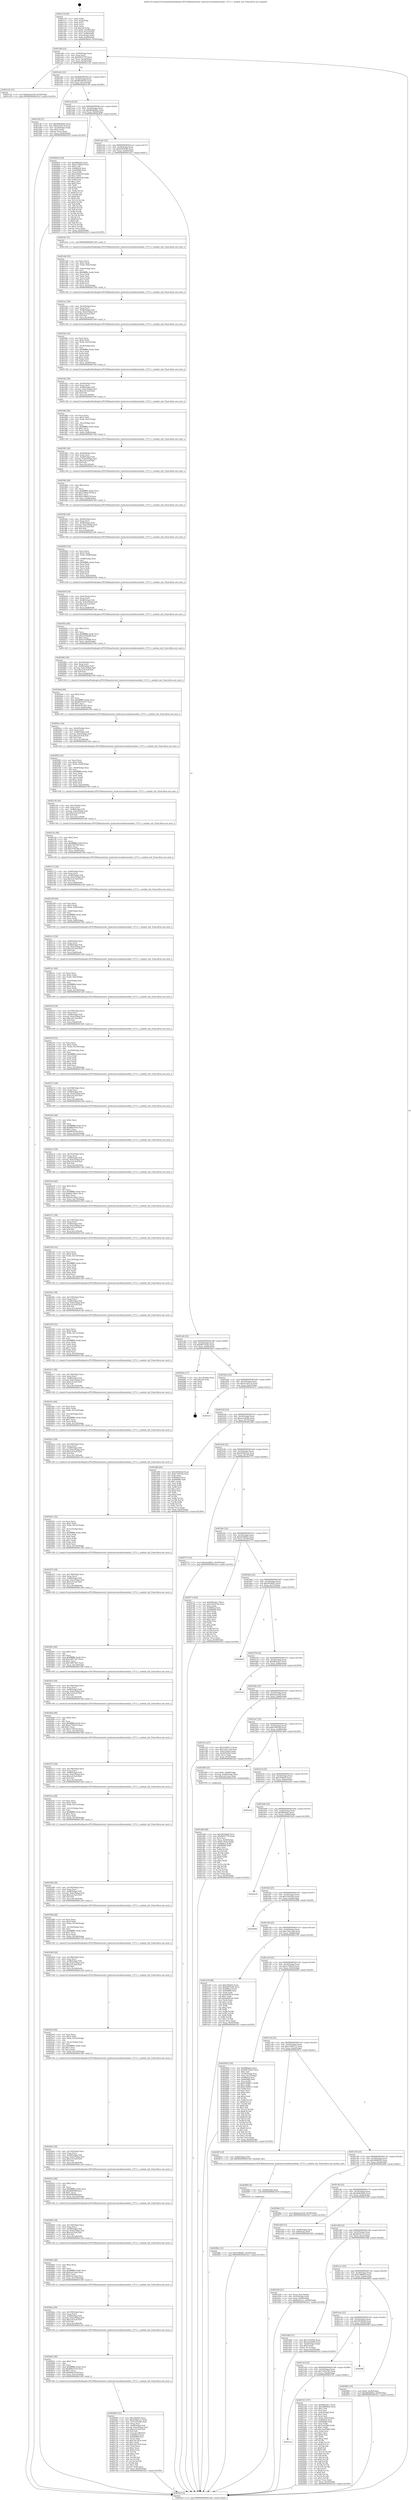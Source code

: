 digraph "0x401a70" {
  label = "0x401a70 (/mnt/c/Users/mathe/Desktop/tcc/POCII/binaries/extr_hashcatsrcmodulesmodule_13711.c_module_init_Final-ollvm.out::main(0))"
  labelloc = "t"
  node[shape=record]

  Entry [label="",width=0.3,height=0.3,shape=circle,fillcolor=black,style=filled]
  "0x401a9b" [label="{
     0x401a9b [23]\l
     | [instrs]\l
     &nbsp;&nbsp;0x401a9b \<+3\>: mov -0x50(%rbp),%eax\l
     &nbsp;&nbsp;0x401a9e \<+2\>: mov %eax,%ecx\l
     &nbsp;&nbsp;0x401aa0 \<+6\>: sub $0x8261f778,%ecx\l
     &nbsp;&nbsp;0x401aa6 \<+3\>: mov %eax,-0x54(%rbp)\l
     &nbsp;&nbsp;0x401aa9 \<+3\>: mov %ecx,-0x58(%rbp)\l
     &nbsp;&nbsp;0x401aac \<+6\>: je 0000000000401e32 \<main+0x3c2\>\l
  }"]
  "0x401e32" [label="{
     0x401e32 [12]\l
     | [instrs]\l
     &nbsp;&nbsp;0x401e32 \<+7\>: movl $0xfaa5ec09,-0x50(%rbp)\l
     &nbsp;&nbsp;0x401e39 \<+5\>: jmp 00000000004032cf \<main+0x185f\>\l
  }"]
  "0x401ab2" [label="{
     0x401ab2 [22]\l
     | [instrs]\l
     &nbsp;&nbsp;0x401ab2 \<+5\>: jmp 0000000000401ab7 \<main+0x47\>\l
     &nbsp;&nbsp;0x401ab7 \<+3\>: mov -0x54(%rbp),%eax\l
     &nbsp;&nbsp;0x401aba \<+5\>: sub $0x88166e02,%eax\l
     &nbsp;&nbsp;0x401abf \<+3\>: mov %eax,-0x5c(%rbp)\l
     &nbsp;&nbsp;0x401ac2 \<+6\>: je 0000000000401cf6 \<main+0x286\>\l
  }"]
  Exit [label="",width=0.3,height=0.3,shape=circle,fillcolor=black,style=filled,peripheries=2]
  "0x401cf6" [label="{
     0x401cf6 [27]\l
     | [instrs]\l
     &nbsp;&nbsp;0x401cf6 \<+5\>: mov $0x4b8e96d5,%eax\l
     &nbsp;&nbsp;0x401cfb \<+5\>: mov $0xac5a8118,%ecx\l
     &nbsp;&nbsp;0x401d00 \<+3\>: mov -0x24(%rbp),%edx\l
     &nbsp;&nbsp;0x401d03 \<+3\>: cmp $0x2,%edx\l
     &nbsp;&nbsp;0x401d06 \<+3\>: cmovne %ecx,%eax\l
     &nbsp;&nbsp;0x401d09 \<+3\>: mov %eax,-0x50(%rbp)\l
     &nbsp;&nbsp;0x401d0c \<+5\>: jmp 00000000004032cf \<main+0x185f\>\l
  }"]
  "0x401ac8" [label="{
     0x401ac8 [22]\l
     | [instrs]\l
     &nbsp;&nbsp;0x401ac8 \<+5\>: jmp 0000000000401acd \<main+0x5d\>\l
     &nbsp;&nbsp;0x401acd \<+3\>: mov -0x54(%rbp),%eax\l
     &nbsp;&nbsp;0x401ad0 \<+5\>: sub $0x8b64660a,%eax\l
     &nbsp;&nbsp;0x401ad5 \<+3\>: mov %eax,-0x60(%rbp)\l
     &nbsp;&nbsp;0x401ad8 \<+6\>: je 00000000004028c8 \<main+0xe58\>\l
  }"]
  "0x4032cf" [label="{
     0x4032cf [5]\l
     | [instrs]\l
     &nbsp;&nbsp;0x4032cf \<+5\>: jmp 0000000000401a9b \<main+0x2b\>\l
  }"]
  "0x401a70" [label="{
     0x401a70 [43]\l
     | [instrs]\l
     &nbsp;&nbsp;0x401a70 \<+1\>: push %rbp\l
     &nbsp;&nbsp;0x401a71 \<+3\>: mov %rsp,%rbp\l
     &nbsp;&nbsp;0x401a74 \<+2\>: push %r15\l
     &nbsp;&nbsp;0x401a76 \<+2\>: push %r14\l
     &nbsp;&nbsp;0x401a78 \<+1\>: push %rbx\l
     &nbsp;&nbsp;0x401a79 \<+7\>: sub $0x1e8,%rsp\l
     &nbsp;&nbsp;0x401a80 \<+7\>: movl $0x0,-0x28(%rbp)\l
     &nbsp;&nbsp;0x401a87 \<+3\>: mov %edi,-0x2c(%rbp)\l
     &nbsp;&nbsp;0x401a8a \<+4\>: mov %rsi,-0x38(%rbp)\l
     &nbsp;&nbsp;0x401a8e \<+3\>: mov -0x2c(%rbp),%edi\l
     &nbsp;&nbsp;0x401a91 \<+3\>: mov %edi,-0x24(%rbp)\l
     &nbsp;&nbsp;0x401a94 \<+7\>: movl $0x88166e02,-0x50(%rbp)\l
  }"]
  "0x40288c" [label="{
     0x40288c [12]\l
     | [instrs]\l
     &nbsp;&nbsp;0x40288c \<+7\>: movl $0x53ff69b5,-0x50(%rbp)\l
     &nbsp;&nbsp;0x402893 \<+5\>: jmp 00000000004032cf \<main+0x185f\>\l
  }"]
  "0x4028c8" [label="{
     0x4028c8 [144]\l
     | [instrs]\l
     &nbsp;&nbsp;0x4028c8 \<+5\>: mov $0xf864ab2,%eax\l
     &nbsp;&nbsp;0x4028cd \<+5\>: mov $0x2c7fbb29,%ecx\l
     &nbsp;&nbsp;0x4028d2 \<+2\>: mov $0x1,%dl\l
     &nbsp;&nbsp;0x4028d4 \<+7\>: mov 0x4060c4,%esi\l
     &nbsp;&nbsp;0x4028db \<+7\>: mov 0x406088,%edi\l
     &nbsp;&nbsp;0x4028e2 \<+3\>: mov %esi,%r8d\l
     &nbsp;&nbsp;0x4028e5 \<+7\>: sub $0x23b9ee58,%r8d\l
     &nbsp;&nbsp;0x4028ec \<+4\>: sub $0x1,%r8d\l
     &nbsp;&nbsp;0x4028f0 \<+7\>: add $0x23b9ee58,%r8d\l
     &nbsp;&nbsp;0x4028f7 \<+4\>: imul %r8d,%esi\l
     &nbsp;&nbsp;0x4028fb \<+3\>: and $0x1,%esi\l
     &nbsp;&nbsp;0x4028fe \<+3\>: cmp $0x0,%esi\l
     &nbsp;&nbsp;0x402901 \<+4\>: sete %r9b\l
     &nbsp;&nbsp;0x402905 \<+3\>: cmp $0xa,%edi\l
     &nbsp;&nbsp;0x402908 \<+4\>: setl %r10b\l
     &nbsp;&nbsp;0x40290c \<+3\>: mov %r9b,%r11b\l
     &nbsp;&nbsp;0x40290f \<+4\>: xor $0xff,%r11b\l
     &nbsp;&nbsp;0x402913 \<+3\>: mov %r10b,%bl\l
     &nbsp;&nbsp;0x402916 \<+3\>: xor $0xff,%bl\l
     &nbsp;&nbsp;0x402919 \<+3\>: xor $0x0,%dl\l
     &nbsp;&nbsp;0x40291c \<+3\>: mov %r11b,%r14b\l
     &nbsp;&nbsp;0x40291f \<+4\>: and $0x0,%r14b\l
     &nbsp;&nbsp;0x402923 \<+3\>: and %dl,%r9b\l
     &nbsp;&nbsp;0x402926 \<+3\>: mov %bl,%r15b\l
     &nbsp;&nbsp;0x402929 \<+4\>: and $0x0,%r15b\l
     &nbsp;&nbsp;0x40292d \<+3\>: and %dl,%r10b\l
     &nbsp;&nbsp;0x402930 \<+3\>: or %r9b,%r14b\l
     &nbsp;&nbsp;0x402933 \<+3\>: or %r10b,%r15b\l
     &nbsp;&nbsp;0x402936 \<+3\>: xor %r15b,%r14b\l
     &nbsp;&nbsp;0x402939 \<+3\>: or %bl,%r11b\l
     &nbsp;&nbsp;0x40293c \<+4\>: xor $0xff,%r11b\l
     &nbsp;&nbsp;0x402940 \<+3\>: or $0x0,%dl\l
     &nbsp;&nbsp;0x402943 \<+3\>: and %dl,%r11b\l
     &nbsp;&nbsp;0x402946 \<+3\>: or %r11b,%r14b\l
     &nbsp;&nbsp;0x402949 \<+4\>: test $0x1,%r14b\l
     &nbsp;&nbsp;0x40294d \<+3\>: cmovne %ecx,%eax\l
     &nbsp;&nbsp;0x402950 \<+3\>: mov %eax,-0x50(%rbp)\l
     &nbsp;&nbsp;0x402953 \<+5\>: jmp 00000000004032cf \<main+0x185f\>\l
  }"]
  "0x401ade" [label="{
     0x401ade [22]\l
     | [instrs]\l
     &nbsp;&nbsp;0x401ade \<+5\>: jmp 0000000000401ae3 \<main+0x73\>\l
     &nbsp;&nbsp;0x401ae3 \<+3\>: mov -0x54(%rbp),%eax\l
     &nbsp;&nbsp;0x401ae6 \<+5\>: sub $0x9287fe9b,%eax\l
     &nbsp;&nbsp;0x401aeb \<+3\>: mov %eax,-0x64(%rbp)\l
     &nbsp;&nbsp;0x401aee \<+6\>: je 0000000000401eb1 \<main+0x441\>\l
  }"]
  "0x402883" [label="{
     0x402883 [9]\l
     | [instrs]\l
     &nbsp;&nbsp;0x402883 \<+4\>: mov -0x48(%rbp),%rdi\l
     &nbsp;&nbsp;0x402887 \<+5\>: call 0000000000401030 \<free@plt\>\l
     | [calls]\l
     &nbsp;&nbsp;0x401030 \{1\} (unknown)\l
  }"]
  "0x401eb1" [label="{
     0x401eb1 [5]\l
     | [instrs]\l
     &nbsp;&nbsp;0x401eb1 \<+5\>: call 0000000000401160 \<next_i\>\l
     | [calls]\l
     &nbsp;&nbsp;0x401160 \{1\} (/mnt/c/Users/mathe/Desktop/tcc/POCII/binaries/extr_hashcatsrcmodulesmodule_13711.c_module_init_Final-ollvm.out::next_i)\l
  }"]
  "0x401af4" [label="{
     0x401af4 [22]\l
     | [instrs]\l
     &nbsp;&nbsp;0x401af4 \<+5\>: jmp 0000000000401af9 \<main+0x89\>\l
     &nbsp;&nbsp;0x401af9 \<+3\>: mov -0x54(%rbp),%eax\l
     &nbsp;&nbsp;0x401afc \<+5\>: sub $0x9657b245,%eax\l
     &nbsp;&nbsp;0x401b01 \<+3\>: mov %eax,-0x68(%rbp)\l
     &nbsp;&nbsp;0x401b04 \<+6\>: je 00000000004029ee \<main+0xf7e\>\l
  }"]
  "0x401cec" [label="{
     0x401cec\l
  }", style=dashed]
  "0x4029ee" [label="{
     0x4029ee [17]\l
     | [instrs]\l
     &nbsp;&nbsp;0x4029ee \<+3\>: mov -0x1c(%rbp),%eax\l
     &nbsp;&nbsp;0x4029f1 \<+7\>: add $0x1e8,%rsp\l
     &nbsp;&nbsp;0x4029f8 \<+1\>: pop %rbx\l
     &nbsp;&nbsp;0x4029f9 \<+2\>: pop %r14\l
     &nbsp;&nbsp;0x4029fb \<+2\>: pop %r15\l
     &nbsp;&nbsp;0x4029fd \<+1\>: pop %rbp\l
     &nbsp;&nbsp;0x4029fe \<+1\>: ret\l
  }"]
  "0x401b0a" [label="{
     0x401b0a [22]\l
     | [instrs]\l
     &nbsp;&nbsp;0x401b0a \<+5\>: jmp 0000000000401b0f \<main+0x9f\>\l
     &nbsp;&nbsp;0x401b0f \<+3\>: mov -0x54(%rbp),%eax\l
     &nbsp;&nbsp;0x401b12 \<+5\>: sub $0xac5a8118,%eax\l
     &nbsp;&nbsp;0x401b17 \<+3\>: mov %eax,-0x6c(%rbp)\l
     &nbsp;&nbsp;0x401b1a \<+6\>: je 0000000000401d11 \<main+0x2a1\>\l
  }"]
  "0x4027d1" [label="{
     0x4027d1 [157]\l
     | [instrs]\l
     &nbsp;&nbsp;0x4027d1 \<+5\>: mov $0xf485a4c7,%eax\l
     &nbsp;&nbsp;0x4027d6 \<+5\>: mov $0x3d8f0420,%ecx\l
     &nbsp;&nbsp;0x4027db \<+2\>: mov $0x1,%dl\l
     &nbsp;&nbsp;0x4027dd \<+2\>: xor %esi,%esi\l
     &nbsp;&nbsp;0x4027df \<+3\>: mov -0x4c(%rbp),%edi\l
     &nbsp;&nbsp;0x4027e2 \<+3\>: sub $0x1,%esi\l
     &nbsp;&nbsp;0x4027e5 \<+2\>: sub %esi,%edi\l
     &nbsp;&nbsp;0x4027e7 \<+3\>: mov %edi,-0x4c(%rbp)\l
     &nbsp;&nbsp;0x4027ea \<+7\>: mov 0x4060c4,%esi\l
     &nbsp;&nbsp;0x4027f1 \<+7\>: mov 0x406088,%edi\l
     &nbsp;&nbsp;0x4027f8 \<+3\>: mov %esi,%r8d\l
     &nbsp;&nbsp;0x4027fb \<+7\>: sub $0x7ee03fd0,%r8d\l
     &nbsp;&nbsp;0x402802 \<+4\>: sub $0x1,%r8d\l
     &nbsp;&nbsp;0x402806 \<+7\>: add $0x7ee03fd0,%r8d\l
     &nbsp;&nbsp;0x40280d \<+4\>: imul %r8d,%esi\l
     &nbsp;&nbsp;0x402811 \<+3\>: and $0x1,%esi\l
     &nbsp;&nbsp;0x402814 \<+3\>: cmp $0x0,%esi\l
     &nbsp;&nbsp;0x402817 \<+4\>: sete %r9b\l
     &nbsp;&nbsp;0x40281b \<+3\>: cmp $0xa,%edi\l
     &nbsp;&nbsp;0x40281e \<+4\>: setl %r10b\l
     &nbsp;&nbsp;0x402822 \<+3\>: mov %r9b,%r11b\l
     &nbsp;&nbsp;0x402825 \<+4\>: xor $0xff,%r11b\l
     &nbsp;&nbsp;0x402829 \<+3\>: mov %r10b,%bl\l
     &nbsp;&nbsp;0x40282c \<+3\>: xor $0xff,%bl\l
     &nbsp;&nbsp;0x40282f \<+3\>: xor $0x0,%dl\l
     &nbsp;&nbsp;0x402832 \<+3\>: mov %r11b,%r14b\l
     &nbsp;&nbsp;0x402835 \<+4\>: and $0x0,%r14b\l
     &nbsp;&nbsp;0x402839 \<+3\>: and %dl,%r9b\l
     &nbsp;&nbsp;0x40283c \<+3\>: mov %bl,%r15b\l
     &nbsp;&nbsp;0x40283f \<+4\>: and $0x0,%r15b\l
     &nbsp;&nbsp;0x402843 \<+3\>: and %dl,%r10b\l
     &nbsp;&nbsp;0x402846 \<+3\>: or %r9b,%r14b\l
     &nbsp;&nbsp;0x402849 \<+3\>: or %r10b,%r15b\l
     &nbsp;&nbsp;0x40284c \<+3\>: xor %r15b,%r14b\l
     &nbsp;&nbsp;0x40284f \<+3\>: or %bl,%r11b\l
     &nbsp;&nbsp;0x402852 \<+4\>: xor $0xff,%r11b\l
     &nbsp;&nbsp;0x402856 \<+3\>: or $0x0,%dl\l
     &nbsp;&nbsp;0x402859 \<+3\>: and %dl,%r11b\l
     &nbsp;&nbsp;0x40285c \<+3\>: or %r11b,%r14b\l
     &nbsp;&nbsp;0x40285f \<+4\>: test $0x1,%r14b\l
     &nbsp;&nbsp;0x402863 \<+3\>: cmovne %ecx,%eax\l
     &nbsp;&nbsp;0x402866 \<+3\>: mov %eax,-0x50(%rbp)\l
     &nbsp;&nbsp;0x402869 \<+5\>: jmp 00000000004032cf \<main+0x185f\>\l
  }"]
  "0x401d11" [label="{
     0x401d11\l
  }", style=dashed]
  "0x401b20" [label="{
     0x401b20 [22]\l
     | [instrs]\l
     &nbsp;&nbsp;0x401b20 \<+5\>: jmp 0000000000401b25 \<main+0xb5\>\l
     &nbsp;&nbsp;0x401b25 \<+3\>: mov -0x54(%rbp),%eax\l
     &nbsp;&nbsp;0x401b28 \<+5\>: sub $0xceecb00b,%eax\l
     &nbsp;&nbsp;0x401b2d \<+3\>: mov %eax,-0x70(%rbp)\l
     &nbsp;&nbsp;0x401b30 \<+6\>: je 0000000000401d66 \<main+0x2f6\>\l
  }"]
  "0x401cd3" [label="{
     0x401cd3 [25]\l
     | [instrs]\l
     &nbsp;&nbsp;0x401cd3 \<+5\>: jmp 0000000000401cd8 \<main+0x268\>\l
     &nbsp;&nbsp;0x401cd8 \<+3\>: mov -0x54(%rbp),%eax\l
     &nbsp;&nbsp;0x401cdb \<+5\>: sub $0x7a9247d5,%eax\l
     &nbsp;&nbsp;0x401ce0 \<+6\>: mov %eax,-0xb8(%rbp)\l
     &nbsp;&nbsp;0x401ce6 \<+6\>: je 00000000004027d1 \<main+0xd61\>\l
  }"]
  "0x401d66" [label="{
     0x401d66 [83]\l
     | [instrs]\l
     &nbsp;&nbsp;0x401d66 \<+5\>: mov $0x5f439eb6,%eax\l
     &nbsp;&nbsp;0x401d6b \<+5\>: mov $0xfc7807bd,%ecx\l
     &nbsp;&nbsp;0x401d70 \<+2\>: xor %edx,%edx\l
     &nbsp;&nbsp;0x401d72 \<+7\>: mov 0x4060c4,%esi\l
     &nbsp;&nbsp;0x401d79 \<+7\>: mov 0x406088,%edi\l
     &nbsp;&nbsp;0x401d80 \<+3\>: sub $0x1,%edx\l
     &nbsp;&nbsp;0x401d83 \<+3\>: mov %esi,%r8d\l
     &nbsp;&nbsp;0x401d86 \<+3\>: add %edx,%r8d\l
     &nbsp;&nbsp;0x401d89 \<+4\>: imul %r8d,%esi\l
     &nbsp;&nbsp;0x401d8d \<+3\>: and $0x1,%esi\l
     &nbsp;&nbsp;0x401d90 \<+3\>: cmp $0x0,%esi\l
     &nbsp;&nbsp;0x401d93 \<+4\>: sete %r9b\l
     &nbsp;&nbsp;0x401d97 \<+3\>: cmp $0xa,%edi\l
     &nbsp;&nbsp;0x401d9a \<+4\>: setl %r10b\l
     &nbsp;&nbsp;0x401d9e \<+3\>: mov %r9b,%r11b\l
     &nbsp;&nbsp;0x401da1 \<+3\>: and %r10b,%r11b\l
     &nbsp;&nbsp;0x401da4 \<+3\>: xor %r10b,%r9b\l
     &nbsp;&nbsp;0x401da7 \<+3\>: or %r9b,%r11b\l
     &nbsp;&nbsp;0x401daa \<+4\>: test $0x1,%r11b\l
     &nbsp;&nbsp;0x401dae \<+3\>: cmovne %ecx,%eax\l
     &nbsp;&nbsp;0x401db1 \<+3\>: mov %eax,-0x50(%rbp)\l
     &nbsp;&nbsp;0x401db4 \<+5\>: jmp 00000000004032cf \<main+0x185f\>\l
  }"]
  "0x401b36" [label="{
     0x401b36 [22]\l
     | [instrs]\l
     &nbsp;&nbsp;0x401b36 \<+5\>: jmp 0000000000401b3b \<main+0xcb\>\l
     &nbsp;&nbsp;0x401b3b \<+3\>: mov -0x54(%rbp),%eax\l
     &nbsp;&nbsp;0x401b3e \<+5\>: sub $0xd18bb1ea,%eax\l
     &nbsp;&nbsp;0x401b43 \<+3\>: mov %eax,-0x74(%rbp)\l
     &nbsp;&nbsp;0x401b46 \<+6\>: je 0000000000402772 \<main+0xd02\>\l
  }"]
  "0x4029ff" [label="{
     0x4029ff\l
  }", style=dashed]
  "0x402772" [label="{
     0x402772 [12]\l
     | [instrs]\l
     &nbsp;&nbsp;0x402772 \<+7\>: movl $0xe0a48f52,-0x50(%rbp)\l
     &nbsp;&nbsp;0x402779 \<+5\>: jmp 00000000004032cf \<main+0x185f\>\l
  }"]
  "0x401b4c" [label="{
     0x401b4c [22]\l
     | [instrs]\l
     &nbsp;&nbsp;0x401b4c \<+5\>: jmp 0000000000401b51 \<main+0xe1\>\l
     &nbsp;&nbsp;0x401b51 \<+3\>: mov -0x54(%rbp),%eax\l
     &nbsp;&nbsp;0x401b54 \<+5\>: sub $0xe0a48f52,%eax\l
     &nbsp;&nbsp;0x401b59 \<+3\>: mov %eax,-0x78(%rbp)\l
     &nbsp;&nbsp;0x401b5c \<+6\>: je 000000000040277e \<main+0xd0e\>\l
  }"]
  "0x401cba" [label="{
     0x401cba [25]\l
     | [instrs]\l
     &nbsp;&nbsp;0x401cba \<+5\>: jmp 0000000000401cbf \<main+0x24f\>\l
     &nbsp;&nbsp;0x401cbf \<+3\>: mov -0x54(%rbp),%eax\l
     &nbsp;&nbsp;0x401cc2 \<+5\>: sub $0x5f439eb6,%eax\l
     &nbsp;&nbsp;0x401cc7 \<+6\>: mov %eax,-0xb4(%rbp)\l
     &nbsp;&nbsp;0x401ccd \<+6\>: je 00000000004029ff \<main+0xf8f\>\l
  }"]
  "0x40277e" [label="{
     0x40277e [83]\l
     | [instrs]\l
     &nbsp;&nbsp;0x40277e \<+5\>: mov $0xf485a4c7,%eax\l
     &nbsp;&nbsp;0x402783 \<+5\>: mov $0x7a9247d5,%ecx\l
     &nbsp;&nbsp;0x402788 \<+2\>: xor %edx,%edx\l
     &nbsp;&nbsp;0x40278a \<+7\>: mov 0x4060c4,%esi\l
     &nbsp;&nbsp;0x402791 \<+7\>: mov 0x406088,%edi\l
     &nbsp;&nbsp;0x402798 \<+3\>: sub $0x1,%edx\l
     &nbsp;&nbsp;0x40279b \<+3\>: mov %esi,%r8d\l
     &nbsp;&nbsp;0x40279e \<+3\>: add %edx,%r8d\l
     &nbsp;&nbsp;0x4027a1 \<+4\>: imul %r8d,%esi\l
     &nbsp;&nbsp;0x4027a5 \<+3\>: and $0x1,%esi\l
     &nbsp;&nbsp;0x4027a8 \<+3\>: cmp $0x0,%esi\l
     &nbsp;&nbsp;0x4027ab \<+4\>: sete %r9b\l
     &nbsp;&nbsp;0x4027af \<+3\>: cmp $0xa,%edi\l
     &nbsp;&nbsp;0x4027b2 \<+4\>: setl %r10b\l
     &nbsp;&nbsp;0x4027b6 \<+3\>: mov %r9b,%r11b\l
     &nbsp;&nbsp;0x4027b9 \<+3\>: and %r10b,%r11b\l
     &nbsp;&nbsp;0x4027bc \<+3\>: xor %r10b,%r9b\l
     &nbsp;&nbsp;0x4027bf \<+3\>: or %r9b,%r11b\l
     &nbsp;&nbsp;0x4027c2 \<+4\>: test $0x1,%r11b\l
     &nbsp;&nbsp;0x4027c6 \<+3\>: cmovne %ecx,%eax\l
     &nbsp;&nbsp;0x4027c9 \<+3\>: mov %eax,-0x50(%rbp)\l
     &nbsp;&nbsp;0x4027cc \<+5\>: jmp 00000000004032cf \<main+0x185f\>\l
  }"]
  "0x401b62" [label="{
     0x401b62 [22]\l
     | [instrs]\l
     &nbsp;&nbsp;0x401b62 \<+5\>: jmp 0000000000401b67 \<main+0xf7\>\l
     &nbsp;&nbsp;0x401b67 \<+3\>: mov -0x54(%rbp),%eax\l
     &nbsp;&nbsp;0x401b6a \<+5\>: sub $0xe8590fe3,%eax\l
     &nbsp;&nbsp;0x401b6f \<+3\>: mov %eax,-0x7c(%rbp)\l
     &nbsp;&nbsp;0x401b72 \<+6\>: je 00000000004028a4 \<main+0xe34\>\l
  }"]
  "0x4028b5" [label="{
     0x4028b5 [19]\l
     | [instrs]\l
     &nbsp;&nbsp;0x4028b5 \<+7\>: movl $0x0,-0x28(%rbp)\l
     &nbsp;&nbsp;0x4028bc \<+7\>: movl $0x8b64660a,-0x50(%rbp)\l
     &nbsp;&nbsp;0x4028c3 \<+5\>: jmp 00000000004032cf \<main+0x185f\>\l
  }"]
  "0x4028a4" [label="{
     0x4028a4\l
  }", style=dashed]
  "0x401b78" [label="{
     0x401b78 [22]\l
     | [instrs]\l
     &nbsp;&nbsp;0x401b78 \<+5\>: jmp 0000000000401b7d \<main+0x10d\>\l
     &nbsp;&nbsp;0x401b7d \<+3\>: mov -0x54(%rbp),%eax\l
     &nbsp;&nbsp;0x401b80 \<+5\>: sub $0xf485a4c7,%eax\l
     &nbsp;&nbsp;0x401b85 \<+3\>: mov %eax,-0x80(%rbp)\l
     &nbsp;&nbsp;0x401b88 \<+6\>: je 00000000004032a9 \<main+0x1839\>\l
  }"]
  "0x4026f9" [label="{
     0x4026f9 [121]\l
     | [instrs]\l
     &nbsp;&nbsp;0x4026f9 \<+5\>: mov $0x33f2b05,%ecx\l
     &nbsp;&nbsp;0x4026fe \<+5\>: mov $0xd18bb1ea,%edx\l
     &nbsp;&nbsp;0x402703 \<+6\>: mov -0x15c(%rbp),%esi\l
     &nbsp;&nbsp;0x402709 \<+3\>: imul %eax,%esi\l
     &nbsp;&nbsp;0x40270c \<+4\>: mov -0x48(%rbp),%r8\l
     &nbsp;&nbsp;0x402710 \<+4\>: movslq -0x4c(%rbp),%r9\l
     &nbsp;&nbsp;0x402714 \<+7\>: imul $0x1e0,%r9,%r9\l
     &nbsp;&nbsp;0x40271b \<+3\>: add %r9,%r8\l
     &nbsp;&nbsp;0x40271e \<+7\>: mov %esi,0x1d8(%r8)\l
     &nbsp;&nbsp;0x402725 \<+7\>: mov 0x4060c4,%eax\l
     &nbsp;&nbsp;0x40272c \<+7\>: mov 0x406088,%esi\l
     &nbsp;&nbsp;0x402733 \<+2\>: mov %eax,%edi\l
     &nbsp;&nbsp;0x402735 \<+6\>: sub $0xc24c3616,%edi\l
     &nbsp;&nbsp;0x40273b \<+3\>: sub $0x1,%edi\l
     &nbsp;&nbsp;0x40273e \<+6\>: add $0xc24c3616,%edi\l
     &nbsp;&nbsp;0x402744 \<+3\>: imul %edi,%eax\l
     &nbsp;&nbsp;0x402747 \<+3\>: and $0x1,%eax\l
     &nbsp;&nbsp;0x40274a \<+3\>: cmp $0x0,%eax\l
     &nbsp;&nbsp;0x40274d \<+4\>: sete %r10b\l
     &nbsp;&nbsp;0x402751 \<+3\>: cmp $0xa,%esi\l
     &nbsp;&nbsp;0x402754 \<+4\>: setl %r11b\l
     &nbsp;&nbsp;0x402758 \<+3\>: mov %r10b,%bl\l
     &nbsp;&nbsp;0x40275b \<+3\>: and %r11b,%bl\l
     &nbsp;&nbsp;0x40275e \<+3\>: xor %r11b,%r10b\l
     &nbsp;&nbsp;0x402761 \<+3\>: or %r10b,%bl\l
     &nbsp;&nbsp;0x402764 \<+3\>: test $0x1,%bl\l
     &nbsp;&nbsp;0x402767 \<+3\>: cmovne %edx,%ecx\l
     &nbsp;&nbsp;0x40276a \<+3\>: mov %ecx,-0x50(%rbp)\l
     &nbsp;&nbsp;0x40276d \<+5\>: jmp 00000000004032cf \<main+0x185f\>\l
  }"]
  "0x4032a9" [label="{
     0x4032a9\l
  }", style=dashed]
  "0x401b8e" [label="{
     0x401b8e [25]\l
     | [instrs]\l
     &nbsp;&nbsp;0x401b8e \<+5\>: jmp 0000000000401b93 \<main+0x123\>\l
     &nbsp;&nbsp;0x401b93 \<+3\>: mov -0x54(%rbp),%eax\l
     &nbsp;&nbsp;0x401b96 \<+5\>: sub $0xfaa5ec09,%eax\l
     &nbsp;&nbsp;0x401b9b \<+6\>: mov %eax,-0x84(%rbp)\l
     &nbsp;&nbsp;0x401ba1 \<+6\>: je 0000000000401e3e \<main+0x3ce\>\l
  }"]
  "0x4026d1" [label="{
     0x4026d1 [40]\l
     | [instrs]\l
     &nbsp;&nbsp;0x4026d1 \<+5\>: mov $0x2,%ecx\l
     &nbsp;&nbsp;0x4026d6 \<+1\>: cltd\l
     &nbsp;&nbsp;0x4026d7 \<+2\>: idiv %ecx\l
     &nbsp;&nbsp;0x4026d9 \<+6\>: imul $0xfffffffe,%edx,%ecx\l
     &nbsp;&nbsp;0x4026df \<+6\>: sub $0xb66e553d,%ecx\l
     &nbsp;&nbsp;0x4026e5 \<+3\>: add $0x1,%ecx\l
     &nbsp;&nbsp;0x4026e8 \<+6\>: add $0xb66e553d,%ecx\l
     &nbsp;&nbsp;0x4026ee \<+6\>: mov %ecx,-0x15c(%rbp)\l
     &nbsp;&nbsp;0x4026f4 \<+5\>: call 0000000000401160 \<next_i\>\l
     | [calls]\l
     &nbsp;&nbsp;0x401160 \{1\} (/mnt/c/Users/mathe/Desktop/tcc/POCII/binaries/extr_hashcatsrcmodulesmodule_13711.c_module_init_Final-ollvm.out::next_i)\l
  }"]
  "0x401e3e" [label="{
     0x401e3e [27]\l
     | [instrs]\l
     &nbsp;&nbsp;0x401e3e \<+5\>: mov $0x31409113,%eax\l
     &nbsp;&nbsp;0x401e43 \<+5\>: mov $0x12451cd4,%ecx\l
     &nbsp;&nbsp;0x401e48 \<+3\>: mov -0x4c(%rbp),%edx\l
     &nbsp;&nbsp;0x401e4b \<+3\>: cmp -0x40(%rbp),%edx\l
     &nbsp;&nbsp;0x401e4e \<+3\>: cmovl %ecx,%eax\l
     &nbsp;&nbsp;0x401e51 \<+3\>: mov %eax,-0x50(%rbp)\l
     &nbsp;&nbsp;0x401e54 \<+5\>: jmp 00000000004032cf \<main+0x185f\>\l
  }"]
  "0x401ba7" [label="{
     0x401ba7 [25]\l
     | [instrs]\l
     &nbsp;&nbsp;0x401ba7 \<+5\>: jmp 0000000000401bac \<main+0x13c\>\l
     &nbsp;&nbsp;0x401bac \<+3\>: mov -0x54(%rbp),%eax\l
     &nbsp;&nbsp;0x401baf \<+5\>: sub $0xfc7807bd,%eax\l
     &nbsp;&nbsp;0x401bb4 \<+6\>: mov %eax,-0x88(%rbp)\l
     &nbsp;&nbsp;0x401bba \<+6\>: je 0000000000401db9 \<main+0x349\>\l
  }"]
  "0x4026aa" [label="{
     0x4026aa [39]\l
     | [instrs]\l
     &nbsp;&nbsp;0x4026aa \<+6\>: mov -0x158(%rbp),%ecx\l
     &nbsp;&nbsp;0x4026b0 \<+3\>: imul %eax,%ecx\l
     &nbsp;&nbsp;0x4026b3 \<+4\>: mov -0x48(%rbp),%r8\l
     &nbsp;&nbsp;0x4026b7 \<+4\>: movslq -0x4c(%rbp),%r9\l
     &nbsp;&nbsp;0x4026bb \<+7\>: imul $0x1e0,%r9,%r9\l
     &nbsp;&nbsp;0x4026c2 \<+3\>: add %r9,%r8\l
     &nbsp;&nbsp;0x4026c5 \<+7\>: mov %ecx,0x1d4(%r8)\l
     &nbsp;&nbsp;0x4026cc \<+5\>: call 0000000000401160 \<next_i\>\l
     | [calls]\l
     &nbsp;&nbsp;0x401160 \{1\} (/mnt/c/Users/mathe/Desktop/tcc/POCII/binaries/extr_hashcatsrcmodulesmodule_13711.c_module_init_Final-ollvm.out::next_i)\l
  }"]
  "0x401db9" [label="{
     0x401db9 [23]\l
     | [instrs]\l
     &nbsp;&nbsp;0x401db9 \<+7\>: movl $0x1,-0x40(%rbp)\l
     &nbsp;&nbsp;0x401dc0 \<+4\>: movslq -0x40(%rbp),%rax\l
     &nbsp;&nbsp;0x401dc4 \<+7\>: imul $0x1e0,%rax,%rdi\l
     &nbsp;&nbsp;0x401dcb \<+5\>: call 0000000000401050 \<malloc@plt\>\l
     | [calls]\l
     &nbsp;&nbsp;0x401050 \{1\} (unknown)\l
  }"]
  "0x401bc0" [label="{
     0x401bc0 [25]\l
     | [instrs]\l
     &nbsp;&nbsp;0x401bc0 \<+5\>: jmp 0000000000401bc5 \<main+0x155\>\l
     &nbsp;&nbsp;0x401bc5 \<+3\>: mov -0x54(%rbp),%eax\l
     &nbsp;&nbsp;0x401bc8 \<+5\>: sub $0x33f2b05,%eax\l
     &nbsp;&nbsp;0x401bcd \<+6\>: mov %eax,-0x8c(%rbp)\l
     &nbsp;&nbsp;0x401bd3 \<+6\>: je 0000000000402a2d \<main+0xfbd\>\l
  }"]
  "0x402682" [label="{
     0x402682 [40]\l
     | [instrs]\l
     &nbsp;&nbsp;0x402682 \<+5\>: mov $0x2,%ecx\l
     &nbsp;&nbsp;0x402687 \<+1\>: cltd\l
     &nbsp;&nbsp;0x402688 \<+2\>: idiv %ecx\l
     &nbsp;&nbsp;0x40268a \<+6\>: imul $0xfffffffe,%edx,%ecx\l
     &nbsp;&nbsp;0x402690 \<+6\>: add $0x6c41c6a4,%ecx\l
     &nbsp;&nbsp;0x402696 \<+3\>: add $0x1,%ecx\l
     &nbsp;&nbsp;0x402699 \<+6\>: sub $0x6c41c6a4,%ecx\l
     &nbsp;&nbsp;0x40269f \<+6\>: mov %ecx,-0x158(%rbp)\l
     &nbsp;&nbsp;0x4026a5 \<+5\>: call 0000000000401160 \<next_i\>\l
     | [calls]\l
     &nbsp;&nbsp;0x401160 \{1\} (/mnt/c/Users/mathe/Desktop/tcc/POCII/binaries/extr_hashcatsrcmodulesmodule_13711.c_module_init_Final-ollvm.out::next_i)\l
  }"]
  "0x402a2d" [label="{
     0x402a2d\l
  }", style=dashed]
  "0x401bd9" [label="{
     0x401bd9 [25]\l
     | [instrs]\l
     &nbsp;&nbsp;0x401bd9 \<+5\>: jmp 0000000000401bde \<main+0x16e\>\l
     &nbsp;&nbsp;0x401bde \<+3\>: mov -0x54(%rbp),%eax\l
     &nbsp;&nbsp;0x401be1 \<+5\>: sub $0xf864ab2,%eax\l
     &nbsp;&nbsp;0x401be6 \<+6\>: mov %eax,-0x90(%rbp)\l
     &nbsp;&nbsp;0x401bec \<+6\>: je 00000000004032c8 \<main+0x1858\>\l
  }"]
  "0x40265b" [label="{
     0x40265b [39]\l
     | [instrs]\l
     &nbsp;&nbsp;0x40265b \<+6\>: mov -0x154(%rbp),%ecx\l
     &nbsp;&nbsp;0x402661 \<+3\>: imul %eax,%ecx\l
     &nbsp;&nbsp;0x402664 \<+4\>: mov -0x48(%rbp),%r8\l
     &nbsp;&nbsp;0x402668 \<+4\>: movslq -0x4c(%rbp),%r9\l
     &nbsp;&nbsp;0x40266c \<+7\>: imul $0x1e0,%r9,%r9\l
     &nbsp;&nbsp;0x402673 \<+3\>: add %r9,%r8\l
     &nbsp;&nbsp;0x402676 \<+7\>: mov %ecx,0x1d0(%r8)\l
     &nbsp;&nbsp;0x40267d \<+5\>: call 0000000000401160 \<next_i\>\l
     | [calls]\l
     &nbsp;&nbsp;0x401160 \{1\} (/mnt/c/Users/mathe/Desktop/tcc/POCII/binaries/extr_hashcatsrcmodulesmodule_13711.c_module_init_Final-ollvm.out::next_i)\l
  }"]
  "0x4032c8" [label="{
     0x4032c8\l
  }", style=dashed]
  "0x401bf2" [label="{
     0x401bf2 [25]\l
     | [instrs]\l
     &nbsp;&nbsp;0x401bf2 \<+5\>: jmp 0000000000401bf7 \<main+0x187\>\l
     &nbsp;&nbsp;0x401bf7 \<+3\>: mov -0x54(%rbp),%eax\l
     &nbsp;&nbsp;0x401bfa \<+5\>: sub $0x120cf50a,%eax\l
     &nbsp;&nbsp;0x401bff \<+6\>: mov %eax,-0x94(%rbp)\l
     &nbsp;&nbsp;0x401c05 \<+6\>: je 0000000000402898 \<main+0xe28\>\l
  }"]
  "0x402633" [label="{
     0x402633 [40]\l
     | [instrs]\l
     &nbsp;&nbsp;0x402633 \<+5\>: mov $0x2,%ecx\l
     &nbsp;&nbsp;0x402638 \<+1\>: cltd\l
     &nbsp;&nbsp;0x402639 \<+2\>: idiv %ecx\l
     &nbsp;&nbsp;0x40263b \<+6\>: imul $0xfffffffe,%edx,%ecx\l
     &nbsp;&nbsp;0x402641 \<+6\>: add $0xb69fef8f,%ecx\l
     &nbsp;&nbsp;0x402647 \<+3\>: add $0x1,%ecx\l
     &nbsp;&nbsp;0x40264a \<+6\>: sub $0xb69fef8f,%ecx\l
     &nbsp;&nbsp;0x402650 \<+6\>: mov %ecx,-0x154(%rbp)\l
     &nbsp;&nbsp;0x402656 \<+5\>: call 0000000000401160 \<next_i\>\l
     | [calls]\l
     &nbsp;&nbsp;0x401160 \{1\} (/mnt/c/Users/mathe/Desktop/tcc/POCII/binaries/extr_hashcatsrcmodulesmodule_13711.c_module_init_Final-ollvm.out::next_i)\l
  }"]
  "0x402898" [label="{
     0x402898\l
  }", style=dashed]
  "0x401c0b" [label="{
     0x401c0b [25]\l
     | [instrs]\l
     &nbsp;&nbsp;0x401c0b \<+5\>: jmp 0000000000401c10 \<main+0x1a0\>\l
     &nbsp;&nbsp;0x401c10 \<+3\>: mov -0x54(%rbp),%eax\l
     &nbsp;&nbsp;0x401c13 \<+5\>: sub $0x12451cd4,%eax\l
     &nbsp;&nbsp;0x401c18 \<+6\>: mov %eax,-0x98(%rbp)\l
     &nbsp;&nbsp;0x401c1e \<+6\>: je 0000000000401e59 \<main+0x3e9\>\l
  }"]
  "0x40260c" [label="{
     0x40260c [39]\l
     | [instrs]\l
     &nbsp;&nbsp;0x40260c \<+6\>: mov -0x150(%rbp),%ecx\l
     &nbsp;&nbsp;0x402612 \<+3\>: imul %eax,%ecx\l
     &nbsp;&nbsp;0x402615 \<+4\>: mov -0x48(%rbp),%r8\l
     &nbsp;&nbsp;0x402619 \<+4\>: movslq -0x4c(%rbp),%r9\l
     &nbsp;&nbsp;0x40261d \<+7\>: imul $0x1e0,%r9,%r9\l
     &nbsp;&nbsp;0x402624 \<+3\>: add %r9,%r8\l
     &nbsp;&nbsp;0x402627 \<+7\>: mov %ecx,0x1a8(%r8)\l
     &nbsp;&nbsp;0x40262e \<+5\>: call 0000000000401160 \<next_i\>\l
     | [calls]\l
     &nbsp;&nbsp;0x401160 \{1\} (/mnt/c/Users/mathe/Desktop/tcc/POCII/binaries/extr_hashcatsrcmodulesmodule_13711.c_module_init_Final-ollvm.out::next_i)\l
  }"]
  "0x401e59" [label="{
     0x401e59 [88]\l
     | [instrs]\l
     &nbsp;&nbsp;0x401e59 \<+5\>: mov $0x33f2b05,%eax\l
     &nbsp;&nbsp;0x401e5e \<+5\>: mov $0x9287fe9b,%ecx\l
     &nbsp;&nbsp;0x401e63 \<+7\>: mov 0x4060c4,%edx\l
     &nbsp;&nbsp;0x401e6a \<+7\>: mov 0x406088,%esi\l
     &nbsp;&nbsp;0x401e71 \<+2\>: mov %edx,%edi\l
     &nbsp;&nbsp;0x401e73 \<+6\>: sub $0xfe629e3e,%edi\l
     &nbsp;&nbsp;0x401e79 \<+3\>: sub $0x1,%edi\l
     &nbsp;&nbsp;0x401e7c \<+6\>: add $0xfe629e3e,%edi\l
     &nbsp;&nbsp;0x401e82 \<+3\>: imul %edi,%edx\l
     &nbsp;&nbsp;0x401e85 \<+3\>: and $0x1,%edx\l
     &nbsp;&nbsp;0x401e88 \<+3\>: cmp $0x0,%edx\l
     &nbsp;&nbsp;0x401e8b \<+4\>: sete %r8b\l
     &nbsp;&nbsp;0x401e8f \<+3\>: cmp $0xa,%esi\l
     &nbsp;&nbsp;0x401e92 \<+4\>: setl %r9b\l
     &nbsp;&nbsp;0x401e96 \<+3\>: mov %r8b,%r10b\l
     &nbsp;&nbsp;0x401e99 \<+3\>: and %r9b,%r10b\l
     &nbsp;&nbsp;0x401e9c \<+3\>: xor %r9b,%r8b\l
     &nbsp;&nbsp;0x401e9f \<+3\>: or %r8b,%r10b\l
     &nbsp;&nbsp;0x401ea2 \<+4\>: test $0x1,%r10b\l
     &nbsp;&nbsp;0x401ea6 \<+3\>: cmovne %ecx,%eax\l
     &nbsp;&nbsp;0x401ea9 \<+3\>: mov %eax,-0x50(%rbp)\l
     &nbsp;&nbsp;0x401eac \<+5\>: jmp 00000000004032cf \<main+0x185f\>\l
  }"]
  "0x401c24" [label="{
     0x401c24 [25]\l
     | [instrs]\l
     &nbsp;&nbsp;0x401c24 \<+5\>: jmp 0000000000401c29 \<main+0x1b9\>\l
     &nbsp;&nbsp;0x401c29 \<+3\>: mov -0x54(%rbp),%eax\l
     &nbsp;&nbsp;0x401c2c \<+5\>: sub $0x2c7fbb29,%eax\l
     &nbsp;&nbsp;0x401c31 \<+6\>: mov %eax,-0x9c(%rbp)\l
     &nbsp;&nbsp;0x401c37 \<+6\>: je 0000000000402958 \<main+0xee8\>\l
  }"]
  "0x4025e0" [label="{
     0x4025e0 [44]\l
     | [instrs]\l
     &nbsp;&nbsp;0x4025e0 \<+2\>: xor %ecx,%ecx\l
     &nbsp;&nbsp;0x4025e2 \<+5\>: mov $0x2,%edx\l
     &nbsp;&nbsp;0x4025e7 \<+6\>: mov %edx,-0x14c(%rbp)\l
     &nbsp;&nbsp;0x4025ed \<+1\>: cltd\l
     &nbsp;&nbsp;0x4025ee \<+6\>: mov -0x14c(%rbp),%esi\l
     &nbsp;&nbsp;0x4025f4 \<+2\>: idiv %esi\l
     &nbsp;&nbsp;0x4025f6 \<+6\>: imul $0xfffffffe,%edx,%edx\l
     &nbsp;&nbsp;0x4025fc \<+3\>: sub $0x1,%ecx\l
     &nbsp;&nbsp;0x4025ff \<+2\>: sub %ecx,%edx\l
     &nbsp;&nbsp;0x402601 \<+6\>: mov %edx,-0x150(%rbp)\l
     &nbsp;&nbsp;0x402607 \<+5\>: call 0000000000401160 \<next_i\>\l
     | [calls]\l
     &nbsp;&nbsp;0x401160 \{1\} (/mnt/c/Users/mathe/Desktop/tcc/POCII/binaries/extr_hashcatsrcmodulesmodule_13711.c_module_init_Final-ollvm.out::next_i)\l
  }"]
  "0x402958" [label="{
     0x402958 [150]\l
     | [instrs]\l
     &nbsp;&nbsp;0x402958 \<+5\>: mov $0xf864ab2,%eax\l
     &nbsp;&nbsp;0x40295d \<+5\>: mov $0x9657b245,%ecx\l
     &nbsp;&nbsp;0x402962 \<+2\>: mov $0x1,%dl\l
     &nbsp;&nbsp;0x402964 \<+3\>: mov -0x28(%rbp),%esi\l
     &nbsp;&nbsp;0x402967 \<+3\>: mov %esi,-0x1c(%rbp)\l
     &nbsp;&nbsp;0x40296a \<+7\>: mov 0x4060c4,%esi\l
     &nbsp;&nbsp;0x402971 \<+7\>: mov 0x406088,%edi\l
     &nbsp;&nbsp;0x402978 \<+3\>: mov %esi,%r8d\l
     &nbsp;&nbsp;0x40297b \<+7\>: sub $0xb78d8b11,%r8d\l
     &nbsp;&nbsp;0x402982 \<+4\>: sub $0x1,%r8d\l
     &nbsp;&nbsp;0x402986 \<+7\>: add $0xb78d8b11,%r8d\l
     &nbsp;&nbsp;0x40298d \<+4\>: imul %r8d,%esi\l
     &nbsp;&nbsp;0x402991 \<+3\>: and $0x1,%esi\l
     &nbsp;&nbsp;0x402994 \<+3\>: cmp $0x0,%esi\l
     &nbsp;&nbsp;0x402997 \<+4\>: sete %r9b\l
     &nbsp;&nbsp;0x40299b \<+3\>: cmp $0xa,%edi\l
     &nbsp;&nbsp;0x40299e \<+4\>: setl %r10b\l
     &nbsp;&nbsp;0x4029a2 \<+3\>: mov %r9b,%r11b\l
     &nbsp;&nbsp;0x4029a5 \<+4\>: xor $0xff,%r11b\l
     &nbsp;&nbsp;0x4029a9 \<+3\>: mov %r10b,%bl\l
     &nbsp;&nbsp;0x4029ac \<+3\>: xor $0xff,%bl\l
     &nbsp;&nbsp;0x4029af \<+3\>: xor $0x1,%dl\l
     &nbsp;&nbsp;0x4029b2 \<+3\>: mov %r11b,%r14b\l
     &nbsp;&nbsp;0x4029b5 \<+4\>: and $0xff,%r14b\l
     &nbsp;&nbsp;0x4029b9 \<+3\>: and %dl,%r9b\l
     &nbsp;&nbsp;0x4029bc \<+3\>: mov %bl,%r15b\l
     &nbsp;&nbsp;0x4029bf \<+4\>: and $0xff,%r15b\l
     &nbsp;&nbsp;0x4029c3 \<+3\>: and %dl,%r10b\l
     &nbsp;&nbsp;0x4029c6 \<+3\>: or %r9b,%r14b\l
     &nbsp;&nbsp;0x4029c9 \<+3\>: or %r10b,%r15b\l
     &nbsp;&nbsp;0x4029cc \<+3\>: xor %r15b,%r14b\l
     &nbsp;&nbsp;0x4029cf \<+3\>: or %bl,%r11b\l
     &nbsp;&nbsp;0x4029d2 \<+4\>: xor $0xff,%r11b\l
     &nbsp;&nbsp;0x4029d6 \<+3\>: or $0x1,%dl\l
     &nbsp;&nbsp;0x4029d9 \<+3\>: and %dl,%r11b\l
     &nbsp;&nbsp;0x4029dc \<+3\>: or %r11b,%r14b\l
     &nbsp;&nbsp;0x4029df \<+4\>: test $0x1,%r14b\l
     &nbsp;&nbsp;0x4029e3 \<+3\>: cmovne %ecx,%eax\l
     &nbsp;&nbsp;0x4029e6 \<+3\>: mov %eax,-0x50(%rbp)\l
     &nbsp;&nbsp;0x4029e9 \<+5\>: jmp 00000000004032cf \<main+0x185f\>\l
  }"]
  "0x401c3d" [label="{
     0x401c3d [25]\l
     | [instrs]\l
     &nbsp;&nbsp;0x401c3d \<+5\>: jmp 0000000000401c42 \<main+0x1d2\>\l
     &nbsp;&nbsp;0x401c42 \<+3\>: mov -0x54(%rbp),%eax\l
     &nbsp;&nbsp;0x401c45 \<+5\>: sub $0x31409113,%eax\l
     &nbsp;&nbsp;0x401c4a \<+6\>: mov %eax,-0xa0(%rbp)\l
     &nbsp;&nbsp;0x401c50 \<+6\>: je 000000000040287a \<main+0xe0a\>\l
  }"]
  "0x4025b9" [label="{
     0x4025b9 [39]\l
     | [instrs]\l
     &nbsp;&nbsp;0x4025b9 \<+6\>: mov -0x148(%rbp),%ecx\l
     &nbsp;&nbsp;0x4025bf \<+3\>: imul %eax,%ecx\l
     &nbsp;&nbsp;0x4025c2 \<+4\>: mov -0x48(%rbp),%r8\l
     &nbsp;&nbsp;0x4025c6 \<+4\>: movslq -0x4c(%rbp),%r9\l
     &nbsp;&nbsp;0x4025ca \<+7\>: imul $0x1e0,%r9,%r9\l
     &nbsp;&nbsp;0x4025d1 \<+3\>: add %r9,%r8\l
     &nbsp;&nbsp;0x4025d4 \<+7\>: mov %ecx,0x198(%r8)\l
     &nbsp;&nbsp;0x4025db \<+5\>: call 0000000000401160 \<next_i\>\l
     | [calls]\l
     &nbsp;&nbsp;0x401160 \{1\} (/mnt/c/Users/mathe/Desktop/tcc/POCII/binaries/extr_hashcatsrcmodulesmodule_13711.c_module_init_Final-ollvm.out::next_i)\l
  }"]
  "0x40287a" [label="{
     0x40287a [9]\l
     | [instrs]\l
     &nbsp;&nbsp;0x40287a \<+4\>: mov -0x48(%rbp),%rdi\l
     &nbsp;&nbsp;0x40287e \<+5\>: call 00000000004015e0 \<module_init\>\l
     | [calls]\l
     &nbsp;&nbsp;0x4015e0 \{1\} (/mnt/c/Users/mathe/Desktop/tcc/POCII/binaries/extr_hashcatsrcmodulesmodule_13711.c_module_init_Final-ollvm.out::module_init)\l
  }"]
  "0x401c56" [label="{
     0x401c56 [25]\l
     | [instrs]\l
     &nbsp;&nbsp;0x401c56 \<+5\>: jmp 0000000000401c5b \<main+0x1eb\>\l
     &nbsp;&nbsp;0x401c5b \<+3\>: mov -0x54(%rbp),%eax\l
     &nbsp;&nbsp;0x401c5e \<+5\>: sub $0x3d8f0420,%eax\l
     &nbsp;&nbsp;0x401c63 \<+6\>: mov %eax,-0xa4(%rbp)\l
     &nbsp;&nbsp;0x401c69 \<+6\>: je 000000000040286e \<main+0xdfe\>\l
  }"]
  "0x40258d" [label="{
     0x40258d [44]\l
     | [instrs]\l
     &nbsp;&nbsp;0x40258d \<+2\>: xor %ecx,%ecx\l
     &nbsp;&nbsp;0x40258f \<+5\>: mov $0x2,%edx\l
     &nbsp;&nbsp;0x402594 \<+6\>: mov %edx,-0x144(%rbp)\l
     &nbsp;&nbsp;0x40259a \<+1\>: cltd\l
     &nbsp;&nbsp;0x40259b \<+6\>: mov -0x144(%rbp),%esi\l
     &nbsp;&nbsp;0x4025a1 \<+2\>: idiv %esi\l
     &nbsp;&nbsp;0x4025a3 \<+6\>: imul $0xfffffffe,%edx,%edx\l
     &nbsp;&nbsp;0x4025a9 \<+3\>: sub $0x1,%ecx\l
     &nbsp;&nbsp;0x4025ac \<+2\>: sub %ecx,%edx\l
     &nbsp;&nbsp;0x4025ae \<+6\>: mov %edx,-0x148(%rbp)\l
     &nbsp;&nbsp;0x4025b4 \<+5\>: call 0000000000401160 \<next_i\>\l
     | [calls]\l
     &nbsp;&nbsp;0x401160 \{1\} (/mnt/c/Users/mathe/Desktop/tcc/POCII/binaries/extr_hashcatsrcmodulesmodule_13711.c_module_init_Final-ollvm.out::next_i)\l
  }"]
  "0x40286e" [label="{
     0x40286e [12]\l
     | [instrs]\l
     &nbsp;&nbsp;0x40286e \<+7\>: movl $0xfaa5ec09,-0x50(%rbp)\l
     &nbsp;&nbsp;0x402875 \<+5\>: jmp 00000000004032cf \<main+0x185f\>\l
  }"]
  "0x401c6f" [label="{
     0x401c6f [25]\l
     | [instrs]\l
     &nbsp;&nbsp;0x401c6f \<+5\>: jmp 0000000000401c74 \<main+0x204\>\l
     &nbsp;&nbsp;0x401c74 \<+3\>: mov -0x54(%rbp),%eax\l
     &nbsp;&nbsp;0x401c77 \<+5\>: sub $0x4b8e96d5,%eax\l
     &nbsp;&nbsp;0x401c7c \<+6\>: mov %eax,-0xa8(%rbp)\l
     &nbsp;&nbsp;0x401c82 \<+6\>: je 0000000000401d29 \<main+0x2b9\>\l
  }"]
  "0x402566" [label="{
     0x402566 [39]\l
     | [instrs]\l
     &nbsp;&nbsp;0x402566 \<+6\>: mov -0x140(%rbp),%ecx\l
     &nbsp;&nbsp;0x40256c \<+3\>: imul %eax,%ecx\l
     &nbsp;&nbsp;0x40256f \<+4\>: mov -0x48(%rbp),%r8\l
     &nbsp;&nbsp;0x402573 \<+4\>: movslq -0x4c(%rbp),%r9\l
     &nbsp;&nbsp;0x402577 \<+7\>: imul $0x1e0,%r9,%r9\l
     &nbsp;&nbsp;0x40257e \<+3\>: add %r9,%r8\l
     &nbsp;&nbsp;0x402581 \<+7\>: mov %ecx,0x194(%r8)\l
     &nbsp;&nbsp;0x402588 \<+5\>: call 0000000000401160 \<next_i\>\l
     | [calls]\l
     &nbsp;&nbsp;0x401160 \{1\} (/mnt/c/Users/mathe/Desktop/tcc/POCII/binaries/extr_hashcatsrcmodulesmodule_13711.c_module_init_Final-ollvm.out::next_i)\l
  }"]
  "0x401d29" [label="{
     0x401d29 [13]\l
     | [instrs]\l
     &nbsp;&nbsp;0x401d29 \<+4\>: mov -0x38(%rbp),%rax\l
     &nbsp;&nbsp;0x401d2d \<+4\>: mov 0x8(%rax),%rdi\l
     &nbsp;&nbsp;0x401d31 \<+5\>: call 0000000000401060 \<atoi@plt\>\l
     | [calls]\l
     &nbsp;&nbsp;0x401060 \{1\} (unknown)\l
  }"]
  "0x401c88" [label="{
     0x401c88 [25]\l
     | [instrs]\l
     &nbsp;&nbsp;0x401c88 \<+5\>: jmp 0000000000401c8d \<main+0x21d\>\l
     &nbsp;&nbsp;0x401c8d \<+3\>: mov -0x54(%rbp),%eax\l
     &nbsp;&nbsp;0x401c90 \<+5\>: sub $0x4bc6c1cc,%eax\l
     &nbsp;&nbsp;0x401c95 \<+6\>: mov %eax,-0xac(%rbp)\l
     &nbsp;&nbsp;0x401c9b \<+6\>: je 0000000000401d4b \<main+0x2db\>\l
  }"]
  "0x401d36" [label="{
     0x401d36 [21]\l
     | [instrs]\l
     &nbsp;&nbsp;0x401d36 \<+3\>: mov %eax,-0x3c(%rbp)\l
     &nbsp;&nbsp;0x401d39 \<+3\>: mov -0x3c(%rbp),%eax\l
     &nbsp;&nbsp;0x401d3c \<+3\>: mov %eax,-0x20(%rbp)\l
     &nbsp;&nbsp;0x401d3f \<+7\>: movl $0x4bc6c1cc,-0x50(%rbp)\l
     &nbsp;&nbsp;0x401d46 \<+5\>: jmp 00000000004032cf \<main+0x185f\>\l
  }"]
  "0x40253a" [label="{
     0x40253a [44]\l
     | [instrs]\l
     &nbsp;&nbsp;0x40253a \<+2\>: xor %ecx,%ecx\l
     &nbsp;&nbsp;0x40253c \<+5\>: mov $0x2,%edx\l
     &nbsp;&nbsp;0x402541 \<+6\>: mov %edx,-0x13c(%rbp)\l
     &nbsp;&nbsp;0x402547 \<+1\>: cltd\l
     &nbsp;&nbsp;0x402548 \<+6\>: mov -0x13c(%rbp),%esi\l
     &nbsp;&nbsp;0x40254e \<+2\>: idiv %esi\l
     &nbsp;&nbsp;0x402550 \<+6\>: imul $0xfffffffe,%edx,%edx\l
     &nbsp;&nbsp;0x402556 \<+3\>: sub $0x1,%ecx\l
     &nbsp;&nbsp;0x402559 \<+2\>: sub %ecx,%edx\l
     &nbsp;&nbsp;0x40255b \<+6\>: mov %edx,-0x140(%rbp)\l
     &nbsp;&nbsp;0x402561 \<+5\>: call 0000000000401160 \<next_i\>\l
     | [calls]\l
     &nbsp;&nbsp;0x401160 \{1\} (/mnt/c/Users/mathe/Desktop/tcc/POCII/binaries/extr_hashcatsrcmodulesmodule_13711.c_module_init_Final-ollvm.out::next_i)\l
  }"]
  "0x401d4b" [label="{
     0x401d4b [27]\l
     | [instrs]\l
     &nbsp;&nbsp;0x401d4b \<+5\>: mov $0x120cf50a,%eax\l
     &nbsp;&nbsp;0x401d50 \<+5\>: mov $0xceecb00b,%ecx\l
     &nbsp;&nbsp;0x401d55 \<+3\>: mov -0x20(%rbp),%edx\l
     &nbsp;&nbsp;0x401d58 \<+3\>: cmp $0x0,%edx\l
     &nbsp;&nbsp;0x401d5b \<+3\>: cmove %ecx,%eax\l
     &nbsp;&nbsp;0x401d5e \<+3\>: mov %eax,-0x50(%rbp)\l
     &nbsp;&nbsp;0x401d61 \<+5\>: jmp 00000000004032cf \<main+0x185f\>\l
  }"]
  "0x401ca1" [label="{
     0x401ca1 [25]\l
     | [instrs]\l
     &nbsp;&nbsp;0x401ca1 \<+5\>: jmp 0000000000401ca6 \<main+0x236\>\l
     &nbsp;&nbsp;0x401ca6 \<+3\>: mov -0x54(%rbp),%eax\l
     &nbsp;&nbsp;0x401ca9 \<+5\>: sub $0x53ff69b5,%eax\l
     &nbsp;&nbsp;0x401cae \<+6\>: mov %eax,-0xb0(%rbp)\l
     &nbsp;&nbsp;0x401cb4 \<+6\>: je 00000000004028b5 \<main+0xe45\>\l
  }"]
  "0x401dd0" [label="{
     0x401dd0 [98]\l
     | [instrs]\l
     &nbsp;&nbsp;0x401dd0 \<+5\>: mov $0x5f439eb6,%ecx\l
     &nbsp;&nbsp;0x401dd5 \<+5\>: mov $0x8261f778,%edx\l
     &nbsp;&nbsp;0x401dda \<+2\>: xor %esi,%esi\l
     &nbsp;&nbsp;0x401ddc \<+4\>: mov %rax,-0x48(%rbp)\l
     &nbsp;&nbsp;0x401de0 \<+7\>: movl $0x0,-0x4c(%rbp)\l
     &nbsp;&nbsp;0x401de7 \<+8\>: mov 0x4060c4,%r8d\l
     &nbsp;&nbsp;0x401def \<+8\>: mov 0x406088,%r9d\l
     &nbsp;&nbsp;0x401df7 \<+3\>: sub $0x1,%esi\l
     &nbsp;&nbsp;0x401dfa \<+3\>: mov %r8d,%r10d\l
     &nbsp;&nbsp;0x401dfd \<+3\>: add %esi,%r10d\l
     &nbsp;&nbsp;0x401e00 \<+4\>: imul %r10d,%r8d\l
     &nbsp;&nbsp;0x401e04 \<+4\>: and $0x1,%r8d\l
     &nbsp;&nbsp;0x401e08 \<+4\>: cmp $0x0,%r8d\l
     &nbsp;&nbsp;0x401e0c \<+4\>: sete %r11b\l
     &nbsp;&nbsp;0x401e10 \<+4\>: cmp $0xa,%r9d\l
     &nbsp;&nbsp;0x401e14 \<+3\>: setl %bl\l
     &nbsp;&nbsp;0x401e17 \<+3\>: mov %r11b,%r14b\l
     &nbsp;&nbsp;0x401e1a \<+3\>: and %bl,%r14b\l
     &nbsp;&nbsp;0x401e1d \<+3\>: xor %bl,%r11b\l
     &nbsp;&nbsp;0x401e20 \<+3\>: or %r11b,%r14b\l
     &nbsp;&nbsp;0x401e23 \<+4\>: test $0x1,%r14b\l
     &nbsp;&nbsp;0x401e27 \<+3\>: cmovne %edx,%ecx\l
     &nbsp;&nbsp;0x401e2a \<+3\>: mov %ecx,-0x50(%rbp)\l
     &nbsp;&nbsp;0x401e2d \<+5\>: jmp 00000000004032cf \<main+0x185f\>\l
  }"]
  "0x401eb6" [label="{
     0x401eb6 [52]\l
     | [instrs]\l
     &nbsp;&nbsp;0x401eb6 \<+2\>: xor %ecx,%ecx\l
     &nbsp;&nbsp;0x401eb8 \<+5\>: mov $0x2,%edx\l
     &nbsp;&nbsp;0x401ebd \<+6\>: mov %edx,-0xbc(%rbp)\l
     &nbsp;&nbsp;0x401ec3 \<+1\>: cltd\l
     &nbsp;&nbsp;0x401ec4 \<+6\>: mov -0xbc(%rbp),%esi\l
     &nbsp;&nbsp;0x401eca \<+2\>: idiv %esi\l
     &nbsp;&nbsp;0x401ecc \<+6\>: imul $0xfffffffe,%edx,%edx\l
     &nbsp;&nbsp;0x401ed2 \<+2\>: mov %ecx,%edi\l
     &nbsp;&nbsp;0x401ed4 \<+2\>: sub %edx,%edi\l
     &nbsp;&nbsp;0x401ed6 \<+2\>: mov %ecx,%edx\l
     &nbsp;&nbsp;0x401ed8 \<+3\>: sub $0x1,%edx\l
     &nbsp;&nbsp;0x401edb \<+2\>: add %edx,%edi\l
     &nbsp;&nbsp;0x401edd \<+2\>: sub %edi,%ecx\l
     &nbsp;&nbsp;0x401edf \<+6\>: mov %ecx,-0xc0(%rbp)\l
     &nbsp;&nbsp;0x401ee5 \<+5\>: call 0000000000401160 \<next_i\>\l
     | [calls]\l
     &nbsp;&nbsp;0x401160 \{1\} (/mnt/c/Users/mathe/Desktop/tcc/POCII/binaries/extr_hashcatsrcmodulesmodule_13711.c_module_init_Final-ollvm.out::next_i)\l
  }"]
  "0x401eea" [label="{
     0x401eea [36]\l
     | [instrs]\l
     &nbsp;&nbsp;0x401eea \<+6\>: mov -0xc0(%rbp),%ecx\l
     &nbsp;&nbsp;0x401ef0 \<+3\>: imul %eax,%ecx\l
     &nbsp;&nbsp;0x401ef3 \<+4\>: mov -0x48(%rbp),%r8\l
     &nbsp;&nbsp;0x401ef7 \<+4\>: movslq -0x4c(%rbp),%r9\l
     &nbsp;&nbsp;0x401efb \<+7\>: imul $0x1e0,%r9,%r9\l
     &nbsp;&nbsp;0x401f02 \<+3\>: add %r9,%r8\l
     &nbsp;&nbsp;0x401f05 \<+4\>: mov %ecx,0x10(%r8)\l
     &nbsp;&nbsp;0x401f09 \<+5\>: call 0000000000401160 \<next_i\>\l
     | [calls]\l
     &nbsp;&nbsp;0x401160 \{1\} (/mnt/c/Users/mathe/Desktop/tcc/POCII/binaries/extr_hashcatsrcmodulesmodule_13711.c_module_init_Final-ollvm.out::next_i)\l
  }"]
  "0x401f0e" [label="{
     0x401f0e [52]\l
     | [instrs]\l
     &nbsp;&nbsp;0x401f0e \<+2\>: xor %ecx,%ecx\l
     &nbsp;&nbsp;0x401f10 \<+5\>: mov $0x2,%edx\l
     &nbsp;&nbsp;0x401f15 \<+6\>: mov %edx,-0xc4(%rbp)\l
     &nbsp;&nbsp;0x401f1b \<+1\>: cltd\l
     &nbsp;&nbsp;0x401f1c \<+6\>: mov -0xc4(%rbp),%esi\l
     &nbsp;&nbsp;0x401f22 \<+2\>: idiv %esi\l
     &nbsp;&nbsp;0x401f24 \<+6\>: imul $0xfffffffe,%edx,%edx\l
     &nbsp;&nbsp;0x401f2a \<+2\>: mov %ecx,%edi\l
     &nbsp;&nbsp;0x401f2c \<+2\>: sub %edx,%edi\l
     &nbsp;&nbsp;0x401f2e \<+2\>: mov %ecx,%edx\l
     &nbsp;&nbsp;0x401f30 \<+3\>: sub $0x1,%edx\l
     &nbsp;&nbsp;0x401f33 \<+2\>: add %edx,%edi\l
     &nbsp;&nbsp;0x401f35 \<+2\>: sub %edi,%ecx\l
     &nbsp;&nbsp;0x401f37 \<+6\>: mov %ecx,-0xc8(%rbp)\l
     &nbsp;&nbsp;0x401f3d \<+5\>: call 0000000000401160 \<next_i\>\l
     | [calls]\l
     &nbsp;&nbsp;0x401160 \{1\} (/mnt/c/Users/mathe/Desktop/tcc/POCII/binaries/extr_hashcatsrcmodulesmodule_13711.c_module_init_Final-ollvm.out::next_i)\l
  }"]
  "0x401f42" [label="{
     0x401f42 [36]\l
     | [instrs]\l
     &nbsp;&nbsp;0x401f42 \<+6\>: mov -0xc8(%rbp),%ecx\l
     &nbsp;&nbsp;0x401f48 \<+3\>: imul %eax,%ecx\l
     &nbsp;&nbsp;0x401f4b \<+4\>: mov -0x48(%rbp),%r8\l
     &nbsp;&nbsp;0x401f4f \<+4\>: movslq -0x4c(%rbp),%r9\l
     &nbsp;&nbsp;0x401f53 \<+7\>: imul $0x1e0,%r9,%r9\l
     &nbsp;&nbsp;0x401f5a \<+3\>: add %r9,%r8\l
     &nbsp;&nbsp;0x401f5d \<+4\>: mov %ecx,0x14(%r8)\l
     &nbsp;&nbsp;0x401f61 \<+5\>: call 0000000000401160 \<next_i\>\l
     | [calls]\l
     &nbsp;&nbsp;0x401160 \{1\} (/mnt/c/Users/mathe/Desktop/tcc/POCII/binaries/extr_hashcatsrcmodulesmodule_13711.c_module_init_Final-ollvm.out::next_i)\l
  }"]
  "0x401f66" [label="{
     0x401f66 [44]\l
     | [instrs]\l
     &nbsp;&nbsp;0x401f66 \<+2\>: xor %ecx,%ecx\l
     &nbsp;&nbsp;0x401f68 \<+5\>: mov $0x2,%edx\l
     &nbsp;&nbsp;0x401f6d \<+6\>: mov %edx,-0xcc(%rbp)\l
     &nbsp;&nbsp;0x401f73 \<+1\>: cltd\l
     &nbsp;&nbsp;0x401f74 \<+6\>: mov -0xcc(%rbp),%esi\l
     &nbsp;&nbsp;0x401f7a \<+2\>: idiv %esi\l
     &nbsp;&nbsp;0x401f7c \<+6\>: imul $0xfffffffe,%edx,%edx\l
     &nbsp;&nbsp;0x401f82 \<+3\>: sub $0x1,%ecx\l
     &nbsp;&nbsp;0x401f85 \<+2\>: sub %ecx,%edx\l
     &nbsp;&nbsp;0x401f87 \<+6\>: mov %edx,-0xd0(%rbp)\l
     &nbsp;&nbsp;0x401f8d \<+5\>: call 0000000000401160 \<next_i\>\l
     | [calls]\l
     &nbsp;&nbsp;0x401160 \{1\} (/mnt/c/Users/mathe/Desktop/tcc/POCII/binaries/extr_hashcatsrcmodulesmodule_13711.c_module_init_Final-ollvm.out::next_i)\l
  }"]
  "0x401f92" [label="{
     0x401f92 [36]\l
     | [instrs]\l
     &nbsp;&nbsp;0x401f92 \<+6\>: mov -0xd0(%rbp),%ecx\l
     &nbsp;&nbsp;0x401f98 \<+3\>: imul %eax,%ecx\l
     &nbsp;&nbsp;0x401f9b \<+4\>: mov -0x48(%rbp),%r8\l
     &nbsp;&nbsp;0x401f9f \<+4\>: movslq -0x4c(%rbp),%r9\l
     &nbsp;&nbsp;0x401fa3 \<+7\>: imul $0x1e0,%r9,%r9\l
     &nbsp;&nbsp;0x401faa \<+3\>: add %r9,%r8\l
     &nbsp;&nbsp;0x401fad \<+4\>: mov %ecx,0x18(%r8)\l
     &nbsp;&nbsp;0x401fb1 \<+5\>: call 0000000000401160 \<next_i\>\l
     | [calls]\l
     &nbsp;&nbsp;0x401160 \{1\} (/mnt/c/Users/mathe/Desktop/tcc/POCII/binaries/extr_hashcatsrcmodulesmodule_13711.c_module_init_Final-ollvm.out::next_i)\l
  }"]
  "0x401fb6" [label="{
     0x401fb6 [40]\l
     | [instrs]\l
     &nbsp;&nbsp;0x401fb6 \<+5\>: mov $0x2,%ecx\l
     &nbsp;&nbsp;0x401fbb \<+1\>: cltd\l
     &nbsp;&nbsp;0x401fbc \<+2\>: idiv %ecx\l
     &nbsp;&nbsp;0x401fbe \<+6\>: imul $0xfffffffe,%edx,%ecx\l
     &nbsp;&nbsp;0x401fc4 \<+6\>: sub $0x218bda78,%ecx\l
     &nbsp;&nbsp;0x401fca \<+3\>: add $0x1,%ecx\l
     &nbsp;&nbsp;0x401fcd \<+6\>: add $0x218bda78,%ecx\l
     &nbsp;&nbsp;0x401fd3 \<+6\>: mov %ecx,-0xd4(%rbp)\l
     &nbsp;&nbsp;0x401fd9 \<+5\>: call 0000000000401160 \<next_i\>\l
     | [calls]\l
     &nbsp;&nbsp;0x401160 \{1\} (/mnt/c/Users/mathe/Desktop/tcc/POCII/binaries/extr_hashcatsrcmodulesmodule_13711.c_module_init_Final-ollvm.out::next_i)\l
  }"]
  "0x401fde" [label="{
     0x401fde [36]\l
     | [instrs]\l
     &nbsp;&nbsp;0x401fde \<+6\>: mov -0xd4(%rbp),%ecx\l
     &nbsp;&nbsp;0x401fe4 \<+3\>: imul %eax,%ecx\l
     &nbsp;&nbsp;0x401fe7 \<+4\>: mov -0x48(%rbp),%r8\l
     &nbsp;&nbsp;0x401feb \<+4\>: movslq -0x4c(%rbp),%r9\l
     &nbsp;&nbsp;0x401fef \<+7\>: imul $0x1e0,%r9,%r9\l
     &nbsp;&nbsp;0x401ff6 \<+3\>: add %r9,%r8\l
     &nbsp;&nbsp;0x401ff9 \<+4\>: mov %ecx,0x28(%r8)\l
     &nbsp;&nbsp;0x401ffd \<+5\>: call 0000000000401160 \<next_i\>\l
     | [calls]\l
     &nbsp;&nbsp;0x401160 \{1\} (/mnt/c/Users/mathe/Desktop/tcc/POCII/binaries/extr_hashcatsrcmodulesmodule_13711.c_module_init_Final-ollvm.out::next_i)\l
  }"]
  "0x402002" [label="{
     0x402002 [52]\l
     | [instrs]\l
     &nbsp;&nbsp;0x402002 \<+2\>: xor %ecx,%ecx\l
     &nbsp;&nbsp;0x402004 \<+5\>: mov $0x2,%edx\l
     &nbsp;&nbsp;0x402009 \<+6\>: mov %edx,-0xd8(%rbp)\l
     &nbsp;&nbsp;0x40200f \<+1\>: cltd\l
     &nbsp;&nbsp;0x402010 \<+6\>: mov -0xd8(%rbp),%esi\l
     &nbsp;&nbsp;0x402016 \<+2\>: idiv %esi\l
     &nbsp;&nbsp;0x402018 \<+6\>: imul $0xfffffffe,%edx,%edx\l
     &nbsp;&nbsp;0x40201e \<+2\>: mov %ecx,%edi\l
     &nbsp;&nbsp;0x402020 \<+2\>: sub %edx,%edi\l
     &nbsp;&nbsp;0x402022 \<+2\>: mov %ecx,%edx\l
     &nbsp;&nbsp;0x402024 \<+3\>: sub $0x1,%edx\l
     &nbsp;&nbsp;0x402027 \<+2\>: add %edx,%edi\l
     &nbsp;&nbsp;0x402029 \<+2\>: sub %edi,%ecx\l
     &nbsp;&nbsp;0x40202b \<+6\>: mov %ecx,-0xdc(%rbp)\l
     &nbsp;&nbsp;0x402031 \<+5\>: call 0000000000401160 \<next_i\>\l
     | [calls]\l
     &nbsp;&nbsp;0x401160 \{1\} (/mnt/c/Users/mathe/Desktop/tcc/POCII/binaries/extr_hashcatsrcmodulesmodule_13711.c_module_init_Final-ollvm.out::next_i)\l
  }"]
  "0x402036" [label="{
     0x402036 [36]\l
     | [instrs]\l
     &nbsp;&nbsp;0x402036 \<+6\>: mov -0xdc(%rbp),%ecx\l
     &nbsp;&nbsp;0x40203c \<+3\>: imul %eax,%ecx\l
     &nbsp;&nbsp;0x40203f \<+4\>: mov -0x48(%rbp),%r8\l
     &nbsp;&nbsp;0x402043 \<+4\>: movslq -0x4c(%rbp),%r9\l
     &nbsp;&nbsp;0x402047 \<+7\>: imul $0x1e0,%r9,%r9\l
     &nbsp;&nbsp;0x40204e \<+3\>: add %r9,%r8\l
     &nbsp;&nbsp;0x402051 \<+4\>: mov %ecx,0x48(%r8)\l
     &nbsp;&nbsp;0x402055 \<+5\>: call 0000000000401160 \<next_i\>\l
     | [calls]\l
     &nbsp;&nbsp;0x401160 \{1\} (/mnt/c/Users/mathe/Desktop/tcc/POCII/binaries/extr_hashcatsrcmodulesmodule_13711.c_module_init_Final-ollvm.out::next_i)\l
  }"]
  "0x40205a" [label="{
     0x40205a [40]\l
     | [instrs]\l
     &nbsp;&nbsp;0x40205a \<+5\>: mov $0x2,%ecx\l
     &nbsp;&nbsp;0x40205f \<+1\>: cltd\l
     &nbsp;&nbsp;0x402060 \<+2\>: idiv %ecx\l
     &nbsp;&nbsp;0x402062 \<+6\>: imul $0xfffffffe,%edx,%ecx\l
     &nbsp;&nbsp;0x402068 \<+6\>: add $0xa3160b08,%ecx\l
     &nbsp;&nbsp;0x40206e \<+3\>: add $0x1,%ecx\l
     &nbsp;&nbsp;0x402071 \<+6\>: sub $0xa3160b08,%ecx\l
     &nbsp;&nbsp;0x402077 \<+6\>: mov %ecx,-0xe0(%rbp)\l
     &nbsp;&nbsp;0x40207d \<+5\>: call 0000000000401160 \<next_i\>\l
     | [calls]\l
     &nbsp;&nbsp;0x401160 \{1\} (/mnt/c/Users/mathe/Desktop/tcc/POCII/binaries/extr_hashcatsrcmodulesmodule_13711.c_module_init_Final-ollvm.out::next_i)\l
  }"]
  "0x402082" [label="{
     0x402082 [36]\l
     | [instrs]\l
     &nbsp;&nbsp;0x402082 \<+6\>: mov -0xe0(%rbp),%ecx\l
     &nbsp;&nbsp;0x402088 \<+3\>: imul %eax,%ecx\l
     &nbsp;&nbsp;0x40208b \<+4\>: mov -0x48(%rbp),%r8\l
     &nbsp;&nbsp;0x40208f \<+4\>: movslq -0x4c(%rbp),%r9\l
     &nbsp;&nbsp;0x402093 \<+7\>: imul $0x1e0,%r9,%r9\l
     &nbsp;&nbsp;0x40209a \<+3\>: add %r9,%r8\l
     &nbsp;&nbsp;0x40209d \<+4\>: mov %ecx,0x60(%r8)\l
     &nbsp;&nbsp;0x4020a1 \<+5\>: call 0000000000401160 \<next_i\>\l
     | [calls]\l
     &nbsp;&nbsp;0x401160 \{1\} (/mnt/c/Users/mathe/Desktop/tcc/POCII/binaries/extr_hashcatsrcmodulesmodule_13711.c_module_init_Final-ollvm.out::next_i)\l
  }"]
  "0x4020a6" [label="{
     0x4020a6 [40]\l
     | [instrs]\l
     &nbsp;&nbsp;0x4020a6 \<+5\>: mov $0x2,%ecx\l
     &nbsp;&nbsp;0x4020ab \<+1\>: cltd\l
     &nbsp;&nbsp;0x4020ac \<+2\>: idiv %ecx\l
     &nbsp;&nbsp;0x4020ae \<+6\>: imul $0xfffffffe,%edx,%ecx\l
     &nbsp;&nbsp;0x4020b4 \<+6\>: sub $0xdb541d07,%ecx\l
     &nbsp;&nbsp;0x4020ba \<+3\>: add $0x1,%ecx\l
     &nbsp;&nbsp;0x4020bd \<+6\>: add $0xdb541d07,%ecx\l
     &nbsp;&nbsp;0x4020c3 \<+6\>: mov %ecx,-0xe4(%rbp)\l
     &nbsp;&nbsp;0x4020c9 \<+5\>: call 0000000000401160 \<next_i\>\l
     | [calls]\l
     &nbsp;&nbsp;0x401160 \{1\} (/mnt/c/Users/mathe/Desktop/tcc/POCII/binaries/extr_hashcatsrcmodulesmodule_13711.c_module_init_Final-ollvm.out::next_i)\l
  }"]
  "0x4020ce" [label="{
     0x4020ce [36]\l
     | [instrs]\l
     &nbsp;&nbsp;0x4020ce \<+6\>: mov -0xe4(%rbp),%ecx\l
     &nbsp;&nbsp;0x4020d4 \<+3\>: imul %eax,%ecx\l
     &nbsp;&nbsp;0x4020d7 \<+4\>: mov -0x48(%rbp),%r8\l
     &nbsp;&nbsp;0x4020db \<+4\>: movslq -0x4c(%rbp),%r9\l
     &nbsp;&nbsp;0x4020df \<+7\>: imul $0x1e0,%r9,%r9\l
     &nbsp;&nbsp;0x4020e6 \<+3\>: add %r9,%r8\l
     &nbsp;&nbsp;0x4020e9 \<+4\>: mov %ecx,0x78(%r8)\l
     &nbsp;&nbsp;0x4020ed \<+5\>: call 0000000000401160 \<next_i\>\l
     | [calls]\l
     &nbsp;&nbsp;0x401160 \{1\} (/mnt/c/Users/mathe/Desktop/tcc/POCII/binaries/extr_hashcatsrcmodulesmodule_13711.c_module_init_Final-ollvm.out::next_i)\l
  }"]
  "0x4020f2" [label="{
     0x4020f2 [52]\l
     | [instrs]\l
     &nbsp;&nbsp;0x4020f2 \<+2\>: xor %ecx,%ecx\l
     &nbsp;&nbsp;0x4020f4 \<+5\>: mov $0x2,%edx\l
     &nbsp;&nbsp;0x4020f9 \<+6\>: mov %edx,-0xe8(%rbp)\l
     &nbsp;&nbsp;0x4020ff \<+1\>: cltd\l
     &nbsp;&nbsp;0x402100 \<+6\>: mov -0xe8(%rbp),%esi\l
     &nbsp;&nbsp;0x402106 \<+2\>: idiv %esi\l
     &nbsp;&nbsp;0x402108 \<+6\>: imul $0xfffffffe,%edx,%edx\l
     &nbsp;&nbsp;0x40210e \<+2\>: mov %ecx,%edi\l
     &nbsp;&nbsp;0x402110 \<+2\>: sub %edx,%edi\l
     &nbsp;&nbsp;0x402112 \<+2\>: mov %ecx,%edx\l
     &nbsp;&nbsp;0x402114 \<+3\>: sub $0x1,%edx\l
     &nbsp;&nbsp;0x402117 \<+2\>: add %edx,%edi\l
     &nbsp;&nbsp;0x402119 \<+2\>: sub %edi,%ecx\l
     &nbsp;&nbsp;0x40211b \<+6\>: mov %ecx,-0xec(%rbp)\l
     &nbsp;&nbsp;0x402121 \<+5\>: call 0000000000401160 \<next_i\>\l
     | [calls]\l
     &nbsp;&nbsp;0x401160 \{1\} (/mnt/c/Users/mathe/Desktop/tcc/POCII/binaries/extr_hashcatsrcmodulesmodule_13711.c_module_init_Final-ollvm.out::next_i)\l
  }"]
  "0x402126" [label="{
     0x402126 [36]\l
     | [instrs]\l
     &nbsp;&nbsp;0x402126 \<+6\>: mov -0xec(%rbp),%ecx\l
     &nbsp;&nbsp;0x40212c \<+3\>: imul %eax,%ecx\l
     &nbsp;&nbsp;0x40212f \<+4\>: mov -0x48(%rbp),%r8\l
     &nbsp;&nbsp;0x402133 \<+4\>: movslq -0x4c(%rbp),%r9\l
     &nbsp;&nbsp;0x402137 \<+7\>: imul $0x1e0,%r9,%r9\l
     &nbsp;&nbsp;0x40213e \<+3\>: add %r9,%r8\l
     &nbsp;&nbsp;0x402141 \<+4\>: mov %ecx,0x7c(%r8)\l
     &nbsp;&nbsp;0x402145 \<+5\>: call 0000000000401160 \<next_i\>\l
     | [calls]\l
     &nbsp;&nbsp;0x401160 \{1\} (/mnt/c/Users/mathe/Desktop/tcc/POCII/binaries/extr_hashcatsrcmodulesmodule_13711.c_module_init_Final-ollvm.out::next_i)\l
  }"]
  "0x40214a" [label="{
     0x40214a [40]\l
     | [instrs]\l
     &nbsp;&nbsp;0x40214a \<+5\>: mov $0x2,%ecx\l
     &nbsp;&nbsp;0x40214f \<+1\>: cltd\l
     &nbsp;&nbsp;0x402150 \<+2\>: idiv %ecx\l
     &nbsp;&nbsp;0x402152 \<+6\>: imul $0xfffffffe,%edx,%ecx\l
     &nbsp;&nbsp;0x402158 \<+6\>: sub $0x37bd789,%ecx\l
     &nbsp;&nbsp;0x40215e \<+3\>: add $0x1,%ecx\l
     &nbsp;&nbsp;0x402161 \<+6\>: add $0x37bd789,%ecx\l
     &nbsp;&nbsp;0x402167 \<+6\>: mov %ecx,-0xf0(%rbp)\l
     &nbsp;&nbsp;0x40216d \<+5\>: call 0000000000401160 \<next_i\>\l
     | [calls]\l
     &nbsp;&nbsp;0x401160 \{1\} (/mnt/c/Users/mathe/Desktop/tcc/POCII/binaries/extr_hashcatsrcmodulesmodule_13711.c_module_init_Final-ollvm.out::next_i)\l
  }"]
  "0x402172" [label="{
     0x402172 [39]\l
     | [instrs]\l
     &nbsp;&nbsp;0x402172 \<+6\>: mov -0xf0(%rbp),%ecx\l
     &nbsp;&nbsp;0x402178 \<+3\>: imul %eax,%ecx\l
     &nbsp;&nbsp;0x40217b \<+4\>: mov -0x48(%rbp),%r8\l
     &nbsp;&nbsp;0x40217f \<+4\>: movslq -0x4c(%rbp),%r9\l
     &nbsp;&nbsp;0x402183 \<+7\>: imul $0x1e0,%r9,%r9\l
     &nbsp;&nbsp;0x40218a \<+3\>: add %r9,%r8\l
     &nbsp;&nbsp;0x40218d \<+7\>: mov %ecx,0x80(%r8)\l
     &nbsp;&nbsp;0x402194 \<+5\>: call 0000000000401160 \<next_i\>\l
     | [calls]\l
     &nbsp;&nbsp;0x401160 \{1\} (/mnt/c/Users/mathe/Desktop/tcc/POCII/binaries/extr_hashcatsrcmodulesmodule_13711.c_module_init_Final-ollvm.out::next_i)\l
  }"]
  "0x402199" [label="{
     0x402199 [44]\l
     | [instrs]\l
     &nbsp;&nbsp;0x402199 \<+2\>: xor %ecx,%ecx\l
     &nbsp;&nbsp;0x40219b \<+5\>: mov $0x2,%edx\l
     &nbsp;&nbsp;0x4021a0 \<+6\>: mov %edx,-0xf4(%rbp)\l
     &nbsp;&nbsp;0x4021a6 \<+1\>: cltd\l
     &nbsp;&nbsp;0x4021a7 \<+6\>: mov -0xf4(%rbp),%esi\l
     &nbsp;&nbsp;0x4021ad \<+2\>: idiv %esi\l
     &nbsp;&nbsp;0x4021af \<+6\>: imul $0xfffffffe,%edx,%edx\l
     &nbsp;&nbsp;0x4021b5 \<+3\>: sub $0x1,%ecx\l
     &nbsp;&nbsp;0x4021b8 \<+2\>: sub %ecx,%edx\l
     &nbsp;&nbsp;0x4021ba \<+6\>: mov %edx,-0xf8(%rbp)\l
     &nbsp;&nbsp;0x4021c0 \<+5\>: call 0000000000401160 \<next_i\>\l
     | [calls]\l
     &nbsp;&nbsp;0x401160 \{1\} (/mnt/c/Users/mathe/Desktop/tcc/POCII/binaries/extr_hashcatsrcmodulesmodule_13711.c_module_init_Final-ollvm.out::next_i)\l
  }"]
  "0x4021c5" [label="{
     0x4021c5 [39]\l
     | [instrs]\l
     &nbsp;&nbsp;0x4021c5 \<+6\>: mov -0xf8(%rbp),%ecx\l
     &nbsp;&nbsp;0x4021cb \<+3\>: imul %eax,%ecx\l
     &nbsp;&nbsp;0x4021ce \<+4\>: mov -0x48(%rbp),%r8\l
     &nbsp;&nbsp;0x4021d2 \<+4\>: movslq -0x4c(%rbp),%r9\l
     &nbsp;&nbsp;0x4021d6 \<+7\>: imul $0x1e0,%r9,%r9\l
     &nbsp;&nbsp;0x4021dd \<+3\>: add %r9,%r8\l
     &nbsp;&nbsp;0x4021e0 \<+7\>: mov %ecx,0x90(%r8)\l
     &nbsp;&nbsp;0x4021e7 \<+5\>: call 0000000000401160 \<next_i\>\l
     | [calls]\l
     &nbsp;&nbsp;0x401160 \{1\} (/mnt/c/Users/mathe/Desktop/tcc/POCII/binaries/extr_hashcatsrcmodulesmodule_13711.c_module_init_Final-ollvm.out::next_i)\l
  }"]
  "0x4021ec" [label="{
     0x4021ec [44]\l
     | [instrs]\l
     &nbsp;&nbsp;0x4021ec \<+2\>: xor %ecx,%ecx\l
     &nbsp;&nbsp;0x4021ee \<+5\>: mov $0x2,%edx\l
     &nbsp;&nbsp;0x4021f3 \<+6\>: mov %edx,-0xfc(%rbp)\l
     &nbsp;&nbsp;0x4021f9 \<+1\>: cltd\l
     &nbsp;&nbsp;0x4021fa \<+6\>: mov -0xfc(%rbp),%esi\l
     &nbsp;&nbsp;0x402200 \<+2\>: idiv %esi\l
     &nbsp;&nbsp;0x402202 \<+6\>: imul $0xfffffffe,%edx,%edx\l
     &nbsp;&nbsp;0x402208 \<+3\>: sub $0x1,%ecx\l
     &nbsp;&nbsp;0x40220b \<+2\>: sub %ecx,%edx\l
     &nbsp;&nbsp;0x40220d \<+6\>: mov %edx,-0x100(%rbp)\l
     &nbsp;&nbsp;0x402213 \<+5\>: call 0000000000401160 \<next_i\>\l
     | [calls]\l
     &nbsp;&nbsp;0x401160 \{1\} (/mnt/c/Users/mathe/Desktop/tcc/POCII/binaries/extr_hashcatsrcmodulesmodule_13711.c_module_init_Final-ollvm.out::next_i)\l
  }"]
  "0x402218" [label="{
     0x402218 [39]\l
     | [instrs]\l
     &nbsp;&nbsp;0x402218 \<+6\>: mov -0x100(%rbp),%ecx\l
     &nbsp;&nbsp;0x40221e \<+3\>: imul %eax,%ecx\l
     &nbsp;&nbsp;0x402221 \<+4\>: mov -0x48(%rbp),%r8\l
     &nbsp;&nbsp;0x402225 \<+4\>: movslq -0x4c(%rbp),%r9\l
     &nbsp;&nbsp;0x402229 \<+7\>: imul $0x1e0,%r9,%r9\l
     &nbsp;&nbsp;0x402230 \<+3\>: add %r9,%r8\l
     &nbsp;&nbsp;0x402233 \<+7\>: mov %ecx,0xb0(%r8)\l
     &nbsp;&nbsp;0x40223a \<+5\>: call 0000000000401160 \<next_i\>\l
     | [calls]\l
     &nbsp;&nbsp;0x401160 \{1\} (/mnt/c/Users/mathe/Desktop/tcc/POCII/binaries/extr_hashcatsrcmodulesmodule_13711.c_module_init_Final-ollvm.out::next_i)\l
  }"]
  "0x40223f" [label="{
     0x40223f [52]\l
     | [instrs]\l
     &nbsp;&nbsp;0x40223f \<+2\>: xor %ecx,%ecx\l
     &nbsp;&nbsp;0x402241 \<+5\>: mov $0x2,%edx\l
     &nbsp;&nbsp;0x402246 \<+6\>: mov %edx,-0x104(%rbp)\l
     &nbsp;&nbsp;0x40224c \<+1\>: cltd\l
     &nbsp;&nbsp;0x40224d \<+6\>: mov -0x104(%rbp),%esi\l
     &nbsp;&nbsp;0x402253 \<+2\>: idiv %esi\l
     &nbsp;&nbsp;0x402255 \<+6\>: imul $0xfffffffe,%edx,%edx\l
     &nbsp;&nbsp;0x40225b \<+2\>: mov %ecx,%edi\l
     &nbsp;&nbsp;0x40225d \<+2\>: sub %edx,%edi\l
     &nbsp;&nbsp;0x40225f \<+2\>: mov %ecx,%edx\l
     &nbsp;&nbsp;0x402261 \<+3\>: sub $0x1,%edx\l
     &nbsp;&nbsp;0x402264 \<+2\>: add %edx,%edi\l
     &nbsp;&nbsp;0x402266 \<+2\>: sub %edi,%ecx\l
     &nbsp;&nbsp;0x402268 \<+6\>: mov %ecx,-0x108(%rbp)\l
     &nbsp;&nbsp;0x40226e \<+5\>: call 0000000000401160 \<next_i\>\l
     | [calls]\l
     &nbsp;&nbsp;0x401160 \{1\} (/mnt/c/Users/mathe/Desktop/tcc/POCII/binaries/extr_hashcatsrcmodulesmodule_13711.c_module_init_Final-ollvm.out::next_i)\l
  }"]
  "0x402273" [label="{
     0x402273 [39]\l
     | [instrs]\l
     &nbsp;&nbsp;0x402273 \<+6\>: mov -0x108(%rbp),%ecx\l
     &nbsp;&nbsp;0x402279 \<+3\>: imul %eax,%ecx\l
     &nbsp;&nbsp;0x40227c \<+4\>: mov -0x48(%rbp),%r8\l
     &nbsp;&nbsp;0x402280 \<+4\>: movslq -0x4c(%rbp),%r9\l
     &nbsp;&nbsp;0x402284 \<+7\>: imul $0x1e0,%r9,%r9\l
     &nbsp;&nbsp;0x40228b \<+3\>: add %r9,%r8\l
     &nbsp;&nbsp;0x40228e \<+7\>: mov %ecx,0x100(%r8)\l
     &nbsp;&nbsp;0x402295 \<+5\>: call 0000000000401160 \<next_i\>\l
     | [calls]\l
     &nbsp;&nbsp;0x401160 \{1\} (/mnt/c/Users/mathe/Desktop/tcc/POCII/binaries/extr_hashcatsrcmodulesmodule_13711.c_module_init_Final-ollvm.out::next_i)\l
  }"]
  "0x40229a" [label="{
     0x40229a [40]\l
     | [instrs]\l
     &nbsp;&nbsp;0x40229a \<+5\>: mov $0x2,%ecx\l
     &nbsp;&nbsp;0x40229f \<+1\>: cltd\l
     &nbsp;&nbsp;0x4022a0 \<+2\>: idiv %ecx\l
     &nbsp;&nbsp;0x4022a2 \<+6\>: imul $0xfffffffe,%edx,%ecx\l
     &nbsp;&nbsp;0x4022a8 \<+6\>: add $0xf86c87be,%ecx\l
     &nbsp;&nbsp;0x4022ae \<+3\>: add $0x1,%ecx\l
     &nbsp;&nbsp;0x4022b1 \<+6\>: sub $0xf86c87be,%ecx\l
     &nbsp;&nbsp;0x4022b7 \<+6\>: mov %ecx,-0x10c(%rbp)\l
     &nbsp;&nbsp;0x4022bd \<+5\>: call 0000000000401160 \<next_i\>\l
     | [calls]\l
     &nbsp;&nbsp;0x401160 \{1\} (/mnt/c/Users/mathe/Desktop/tcc/POCII/binaries/extr_hashcatsrcmodulesmodule_13711.c_module_init_Final-ollvm.out::next_i)\l
  }"]
  "0x4022c2" [label="{
     0x4022c2 [39]\l
     | [instrs]\l
     &nbsp;&nbsp;0x4022c2 \<+6\>: mov -0x10c(%rbp),%ecx\l
     &nbsp;&nbsp;0x4022c8 \<+3\>: imul %eax,%ecx\l
     &nbsp;&nbsp;0x4022cb \<+4\>: mov -0x48(%rbp),%r8\l
     &nbsp;&nbsp;0x4022cf \<+4\>: movslq -0x4c(%rbp),%r9\l
     &nbsp;&nbsp;0x4022d3 \<+7\>: imul $0x1e0,%r9,%r9\l
     &nbsp;&nbsp;0x4022da \<+3\>: add %r9,%r8\l
     &nbsp;&nbsp;0x4022dd \<+7\>: mov %ecx,0x104(%r8)\l
     &nbsp;&nbsp;0x4022e4 \<+5\>: call 0000000000401160 \<next_i\>\l
     | [calls]\l
     &nbsp;&nbsp;0x401160 \{1\} (/mnt/c/Users/mathe/Desktop/tcc/POCII/binaries/extr_hashcatsrcmodulesmodule_13711.c_module_init_Final-ollvm.out::next_i)\l
  }"]
  "0x4022e9" [label="{
     0x4022e9 [40]\l
     | [instrs]\l
     &nbsp;&nbsp;0x4022e9 \<+5\>: mov $0x2,%ecx\l
     &nbsp;&nbsp;0x4022ee \<+1\>: cltd\l
     &nbsp;&nbsp;0x4022ef \<+2\>: idiv %ecx\l
     &nbsp;&nbsp;0x4022f1 \<+6\>: imul $0xfffffffe,%edx,%ecx\l
     &nbsp;&nbsp;0x4022f7 \<+6\>: sub $0xbd1344a1,%ecx\l
     &nbsp;&nbsp;0x4022fd \<+3\>: add $0x1,%ecx\l
     &nbsp;&nbsp;0x402300 \<+6\>: add $0xbd1344a1,%ecx\l
     &nbsp;&nbsp;0x402306 \<+6\>: mov %ecx,-0x110(%rbp)\l
     &nbsp;&nbsp;0x40230c \<+5\>: call 0000000000401160 \<next_i\>\l
     | [calls]\l
     &nbsp;&nbsp;0x401160 \{1\} (/mnt/c/Users/mathe/Desktop/tcc/POCII/binaries/extr_hashcatsrcmodulesmodule_13711.c_module_init_Final-ollvm.out::next_i)\l
  }"]
  "0x402311" [label="{
     0x402311 [39]\l
     | [instrs]\l
     &nbsp;&nbsp;0x402311 \<+6\>: mov -0x110(%rbp),%ecx\l
     &nbsp;&nbsp;0x402317 \<+3\>: imul %eax,%ecx\l
     &nbsp;&nbsp;0x40231a \<+4\>: mov -0x48(%rbp),%r8\l
     &nbsp;&nbsp;0x40231e \<+4\>: movslq -0x4c(%rbp),%r9\l
     &nbsp;&nbsp;0x402322 \<+7\>: imul $0x1e0,%r9,%r9\l
     &nbsp;&nbsp;0x402329 \<+3\>: add %r9,%r8\l
     &nbsp;&nbsp;0x40232c \<+7\>: mov %ecx,0x110(%r8)\l
     &nbsp;&nbsp;0x402333 \<+5\>: call 0000000000401160 \<next_i\>\l
     | [calls]\l
     &nbsp;&nbsp;0x401160 \{1\} (/mnt/c/Users/mathe/Desktop/tcc/POCII/binaries/extr_hashcatsrcmodulesmodule_13711.c_module_init_Final-ollvm.out::next_i)\l
  }"]
  "0x402338" [label="{
     0x402338 [52]\l
     | [instrs]\l
     &nbsp;&nbsp;0x402338 \<+2\>: xor %ecx,%ecx\l
     &nbsp;&nbsp;0x40233a \<+5\>: mov $0x2,%edx\l
     &nbsp;&nbsp;0x40233f \<+6\>: mov %edx,-0x114(%rbp)\l
     &nbsp;&nbsp;0x402345 \<+1\>: cltd\l
     &nbsp;&nbsp;0x402346 \<+6\>: mov -0x114(%rbp),%esi\l
     &nbsp;&nbsp;0x40234c \<+2\>: idiv %esi\l
     &nbsp;&nbsp;0x40234e \<+6\>: imul $0xfffffffe,%edx,%edx\l
     &nbsp;&nbsp;0x402354 \<+2\>: mov %ecx,%edi\l
     &nbsp;&nbsp;0x402356 \<+2\>: sub %edx,%edi\l
     &nbsp;&nbsp;0x402358 \<+2\>: mov %ecx,%edx\l
     &nbsp;&nbsp;0x40235a \<+3\>: sub $0x1,%edx\l
     &nbsp;&nbsp;0x40235d \<+2\>: add %edx,%edi\l
     &nbsp;&nbsp;0x40235f \<+2\>: sub %edi,%ecx\l
     &nbsp;&nbsp;0x402361 \<+6\>: mov %ecx,-0x118(%rbp)\l
     &nbsp;&nbsp;0x402367 \<+5\>: call 0000000000401160 \<next_i\>\l
     | [calls]\l
     &nbsp;&nbsp;0x401160 \{1\} (/mnt/c/Users/mathe/Desktop/tcc/POCII/binaries/extr_hashcatsrcmodulesmodule_13711.c_module_init_Final-ollvm.out::next_i)\l
  }"]
  "0x40236c" [label="{
     0x40236c [39]\l
     | [instrs]\l
     &nbsp;&nbsp;0x40236c \<+6\>: mov -0x118(%rbp),%ecx\l
     &nbsp;&nbsp;0x402372 \<+3\>: imul %eax,%ecx\l
     &nbsp;&nbsp;0x402375 \<+4\>: mov -0x48(%rbp),%r8\l
     &nbsp;&nbsp;0x402379 \<+4\>: movslq -0x4c(%rbp),%r9\l
     &nbsp;&nbsp;0x40237d \<+7\>: imul $0x1e0,%r9,%r9\l
     &nbsp;&nbsp;0x402384 \<+3\>: add %r9,%r8\l
     &nbsp;&nbsp;0x402387 \<+7\>: mov %ecx,0x130(%r8)\l
     &nbsp;&nbsp;0x40238e \<+5\>: call 0000000000401160 \<next_i\>\l
     | [calls]\l
     &nbsp;&nbsp;0x401160 \{1\} (/mnt/c/Users/mathe/Desktop/tcc/POCII/binaries/extr_hashcatsrcmodulesmodule_13711.c_module_init_Final-ollvm.out::next_i)\l
  }"]
  "0x402393" [label="{
     0x402393 [52]\l
     | [instrs]\l
     &nbsp;&nbsp;0x402393 \<+2\>: xor %ecx,%ecx\l
     &nbsp;&nbsp;0x402395 \<+5\>: mov $0x2,%edx\l
     &nbsp;&nbsp;0x40239a \<+6\>: mov %edx,-0x11c(%rbp)\l
     &nbsp;&nbsp;0x4023a0 \<+1\>: cltd\l
     &nbsp;&nbsp;0x4023a1 \<+6\>: mov -0x11c(%rbp),%esi\l
     &nbsp;&nbsp;0x4023a7 \<+2\>: idiv %esi\l
     &nbsp;&nbsp;0x4023a9 \<+6\>: imul $0xfffffffe,%edx,%edx\l
     &nbsp;&nbsp;0x4023af \<+2\>: mov %ecx,%edi\l
     &nbsp;&nbsp;0x4023b1 \<+2\>: sub %edx,%edi\l
     &nbsp;&nbsp;0x4023b3 \<+2\>: mov %ecx,%edx\l
     &nbsp;&nbsp;0x4023b5 \<+3\>: sub $0x1,%edx\l
     &nbsp;&nbsp;0x4023b8 \<+2\>: add %edx,%edi\l
     &nbsp;&nbsp;0x4023ba \<+2\>: sub %edi,%ecx\l
     &nbsp;&nbsp;0x4023bc \<+6\>: mov %ecx,-0x120(%rbp)\l
     &nbsp;&nbsp;0x4023c2 \<+5\>: call 0000000000401160 \<next_i\>\l
     | [calls]\l
     &nbsp;&nbsp;0x401160 \{1\} (/mnt/c/Users/mathe/Desktop/tcc/POCII/binaries/extr_hashcatsrcmodulesmodule_13711.c_module_init_Final-ollvm.out::next_i)\l
  }"]
  "0x4023c7" [label="{
     0x4023c7 [39]\l
     | [instrs]\l
     &nbsp;&nbsp;0x4023c7 \<+6\>: mov -0x120(%rbp),%ecx\l
     &nbsp;&nbsp;0x4023cd \<+3\>: imul %eax,%ecx\l
     &nbsp;&nbsp;0x4023d0 \<+4\>: mov -0x48(%rbp),%r8\l
     &nbsp;&nbsp;0x4023d4 \<+4\>: movslq -0x4c(%rbp),%r9\l
     &nbsp;&nbsp;0x4023d8 \<+7\>: imul $0x1e0,%r9,%r9\l
     &nbsp;&nbsp;0x4023df \<+3\>: add %r9,%r8\l
     &nbsp;&nbsp;0x4023e2 \<+7\>: mov %ecx,0x150(%r8)\l
     &nbsp;&nbsp;0x4023e9 \<+5\>: call 0000000000401160 \<next_i\>\l
     | [calls]\l
     &nbsp;&nbsp;0x401160 \{1\} (/mnt/c/Users/mathe/Desktop/tcc/POCII/binaries/extr_hashcatsrcmodulesmodule_13711.c_module_init_Final-ollvm.out::next_i)\l
  }"]
  "0x4023ee" [label="{
     0x4023ee [44]\l
     | [instrs]\l
     &nbsp;&nbsp;0x4023ee \<+2\>: xor %ecx,%ecx\l
     &nbsp;&nbsp;0x4023f0 \<+5\>: mov $0x2,%edx\l
     &nbsp;&nbsp;0x4023f5 \<+6\>: mov %edx,-0x124(%rbp)\l
     &nbsp;&nbsp;0x4023fb \<+1\>: cltd\l
     &nbsp;&nbsp;0x4023fc \<+6\>: mov -0x124(%rbp),%esi\l
     &nbsp;&nbsp;0x402402 \<+2\>: idiv %esi\l
     &nbsp;&nbsp;0x402404 \<+6\>: imul $0xfffffffe,%edx,%edx\l
     &nbsp;&nbsp;0x40240a \<+3\>: sub $0x1,%ecx\l
     &nbsp;&nbsp;0x40240d \<+2\>: sub %ecx,%edx\l
     &nbsp;&nbsp;0x40240f \<+6\>: mov %edx,-0x128(%rbp)\l
     &nbsp;&nbsp;0x402415 \<+5\>: call 0000000000401160 \<next_i\>\l
     | [calls]\l
     &nbsp;&nbsp;0x401160 \{1\} (/mnt/c/Users/mathe/Desktop/tcc/POCII/binaries/extr_hashcatsrcmodulesmodule_13711.c_module_init_Final-ollvm.out::next_i)\l
  }"]
  "0x40241a" [label="{
     0x40241a [39]\l
     | [instrs]\l
     &nbsp;&nbsp;0x40241a \<+6\>: mov -0x128(%rbp),%ecx\l
     &nbsp;&nbsp;0x402420 \<+3\>: imul %eax,%ecx\l
     &nbsp;&nbsp;0x402423 \<+4\>: mov -0x48(%rbp),%r8\l
     &nbsp;&nbsp;0x402427 \<+4\>: movslq -0x4c(%rbp),%r9\l
     &nbsp;&nbsp;0x40242b \<+7\>: imul $0x1e0,%r9,%r9\l
     &nbsp;&nbsp;0x402432 \<+3\>: add %r9,%r8\l
     &nbsp;&nbsp;0x402435 \<+7\>: mov %ecx,0x178(%r8)\l
     &nbsp;&nbsp;0x40243c \<+5\>: call 0000000000401160 \<next_i\>\l
     | [calls]\l
     &nbsp;&nbsp;0x401160 \{1\} (/mnt/c/Users/mathe/Desktop/tcc/POCII/binaries/extr_hashcatsrcmodulesmodule_13711.c_module_init_Final-ollvm.out::next_i)\l
  }"]
  "0x402441" [label="{
     0x402441 [52]\l
     | [instrs]\l
     &nbsp;&nbsp;0x402441 \<+2\>: xor %ecx,%ecx\l
     &nbsp;&nbsp;0x402443 \<+5\>: mov $0x2,%edx\l
     &nbsp;&nbsp;0x402448 \<+6\>: mov %edx,-0x12c(%rbp)\l
     &nbsp;&nbsp;0x40244e \<+1\>: cltd\l
     &nbsp;&nbsp;0x40244f \<+6\>: mov -0x12c(%rbp),%esi\l
     &nbsp;&nbsp;0x402455 \<+2\>: idiv %esi\l
     &nbsp;&nbsp;0x402457 \<+6\>: imul $0xfffffffe,%edx,%edx\l
     &nbsp;&nbsp;0x40245d \<+2\>: mov %ecx,%edi\l
     &nbsp;&nbsp;0x40245f \<+2\>: sub %edx,%edi\l
     &nbsp;&nbsp;0x402461 \<+2\>: mov %ecx,%edx\l
     &nbsp;&nbsp;0x402463 \<+3\>: sub $0x1,%edx\l
     &nbsp;&nbsp;0x402466 \<+2\>: add %edx,%edi\l
     &nbsp;&nbsp;0x402468 \<+2\>: sub %edi,%ecx\l
     &nbsp;&nbsp;0x40246a \<+6\>: mov %ecx,-0x130(%rbp)\l
     &nbsp;&nbsp;0x402470 \<+5\>: call 0000000000401160 \<next_i\>\l
     | [calls]\l
     &nbsp;&nbsp;0x401160 \{1\} (/mnt/c/Users/mathe/Desktop/tcc/POCII/binaries/extr_hashcatsrcmodulesmodule_13711.c_module_init_Final-ollvm.out::next_i)\l
  }"]
  "0x402475" [label="{
     0x402475 [39]\l
     | [instrs]\l
     &nbsp;&nbsp;0x402475 \<+6\>: mov -0x130(%rbp),%ecx\l
     &nbsp;&nbsp;0x40247b \<+3\>: imul %eax,%ecx\l
     &nbsp;&nbsp;0x40247e \<+4\>: mov -0x48(%rbp),%r8\l
     &nbsp;&nbsp;0x402482 \<+4\>: movslq -0x4c(%rbp),%r9\l
     &nbsp;&nbsp;0x402486 \<+7\>: imul $0x1e0,%r9,%r9\l
     &nbsp;&nbsp;0x40248d \<+3\>: add %r9,%r8\l
     &nbsp;&nbsp;0x402490 \<+7\>: mov %ecx,0x188(%r8)\l
     &nbsp;&nbsp;0x402497 \<+5\>: call 0000000000401160 \<next_i\>\l
     | [calls]\l
     &nbsp;&nbsp;0x401160 \{1\} (/mnt/c/Users/mathe/Desktop/tcc/POCII/binaries/extr_hashcatsrcmodulesmodule_13711.c_module_init_Final-ollvm.out::next_i)\l
  }"]
  "0x40249c" [label="{
     0x40249c [40]\l
     | [instrs]\l
     &nbsp;&nbsp;0x40249c \<+5\>: mov $0x2,%ecx\l
     &nbsp;&nbsp;0x4024a1 \<+1\>: cltd\l
     &nbsp;&nbsp;0x4024a2 \<+2\>: idiv %ecx\l
     &nbsp;&nbsp;0x4024a4 \<+6\>: imul $0xfffffffe,%edx,%ecx\l
     &nbsp;&nbsp;0x4024aa \<+6\>: add $0x338573d7,%ecx\l
     &nbsp;&nbsp;0x4024b0 \<+3\>: add $0x1,%ecx\l
     &nbsp;&nbsp;0x4024b3 \<+6\>: sub $0x338573d7,%ecx\l
     &nbsp;&nbsp;0x4024b9 \<+6\>: mov %ecx,-0x134(%rbp)\l
     &nbsp;&nbsp;0x4024bf \<+5\>: call 0000000000401160 \<next_i\>\l
     | [calls]\l
     &nbsp;&nbsp;0x401160 \{1\} (/mnt/c/Users/mathe/Desktop/tcc/POCII/binaries/extr_hashcatsrcmodulesmodule_13711.c_module_init_Final-ollvm.out::next_i)\l
  }"]
  "0x4024c4" [label="{
     0x4024c4 [39]\l
     | [instrs]\l
     &nbsp;&nbsp;0x4024c4 \<+6\>: mov -0x134(%rbp),%ecx\l
     &nbsp;&nbsp;0x4024ca \<+3\>: imul %eax,%ecx\l
     &nbsp;&nbsp;0x4024cd \<+4\>: mov -0x48(%rbp),%r8\l
     &nbsp;&nbsp;0x4024d1 \<+4\>: movslq -0x4c(%rbp),%r9\l
     &nbsp;&nbsp;0x4024d5 \<+7\>: imul $0x1e0,%r9,%r9\l
     &nbsp;&nbsp;0x4024dc \<+3\>: add %r9,%r8\l
     &nbsp;&nbsp;0x4024df \<+7\>: mov %ecx,0x18c(%r8)\l
     &nbsp;&nbsp;0x4024e6 \<+5\>: call 0000000000401160 \<next_i\>\l
     | [calls]\l
     &nbsp;&nbsp;0x401160 \{1\} (/mnt/c/Users/mathe/Desktop/tcc/POCII/binaries/extr_hashcatsrcmodulesmodule_13711.c_module_init_Final-ollvm.out::next_i)\l
  }"]
  "0x4024eb" [label="{
     0x4024eb [40]\l
     | [instrs]\l
     &nbsp;&nbsp;0x4024eb \<+5\>: mov $0x2,%ecx\l
     &nbsp;&nbsp;0x4024f0 \<+1\>: cltd\l
     &nbsp;&nbsp;0x4024f1 \<+2\>: idiv %ecx\l
     &nbsp;&nbsp;0x4024f3 \<+6\>: imul $0xfffffffe,%edx,%ecx\l
     &nbsp;&nbsp;0x4024f9 \<+6\>: add $0xac726532,%ecx\l
     &nbsp;&nbsp;0x4024ff \<+3\>: add $0x1,%ecx\l
     &nbsp;&nbsp;0x402502 \<+6\>: sub $0xac726532,%ecx\l
     &nbsp;&nbsp;0x402508 \<+6\>: mov %ecx,-0x138(%rbp)\l
     &nbsp;&nbsp;0x40250e \<+5\>: call 0000000000401160 \<next_i\>\l
     | [calls]\l
     &nbsp;&nbsp;0x401160 \{1\} (/mnt/c/Users/mathe/Desktop/tcc/POCII/binaries/extr_hashcatsrcmodulesmodule_13711.c_module_init_Final-ollvm.out::next_i)\l
  }"]
  "0x402513" [label="{
     0x402513 [39]\l
     | [instrs]\l
     &nbsp;&nbsp;0x402513 \<+6\>: mov -0x138(%rbp),%ecx\l
     &nbsp;&nbsp;0x402519 \<+3\>: imul %eax,%ecx\l
     &nbsp;&nbsp;0x40251c \<+4\>: mov -0x48(%rbp),%r8\l
     &nbsp;&nbsp;0x402520 \<+4\>: movslq -0x4c(%rbp),%r9\l
     &nbsp;&nbsp;0x402524 \<+7\>: imul $0x1e0,%r9,%r9\l
     &nbsp;&nbsp;0x40252b \<+3\>: add %r9,%r8\l
     &nbsp;&nbsp;0x40252e \<+7\>: mov %ecx,0x190(%r8)\l
     &nbsp;&nbsp;0x402535 \<+5\>: call 0000000000401160 \<next_i\>\l
     | [calls]\l
     &nbsp;&nbsp;0x401160 \{1\} (/mnt/c/Users/mathe/Desktop/tcc/POCII/binaries/extr_hashcatsrcmodulesmodule_13711.c_module_init_Final-ollvm.out::next_i)\l
  }"]
  Entry -> "0x401a70" [label=" 1"]
  "0x401a9b" -> "0x401e32" [label=" 1"]
  "0x401a9b" -> "0x401ab2" [label=" 18"]
  "0x4029ee" -> Exit [label=" 1"]
  "0x401ab2" -> "0x401cf6" [label=" 1"]
  "0x401ab2" -> "0x401ac8" [label=" 17"]
  "0x401cf6" -> "0x4032cf" [label=" 1"]
  "0x401a70" -> "0x401a9b" [label=" 1"]
  "0x4032cf" -> "0x401a9b" [label=" 18"]
  "0x402958" -> "0x4032cf" [label=" 1"]
  "0x401ac8" -> "0x4028c8" [label=" 1"]
  "0x401ac8" -> "0x401ade" [label=" 16"]
  "0x4028c8" -> "0x4032cf" [label=" 1"]
  "0x401ade" -> "0x401eb1" [label=" 1"]
  "0x401ade" -> "0x401af4" [label=" 15"]
  "0x4028b5" -> "0x4032cf" [label=" 1"]
  "0x401af4" -> "0x4029ee" [label=" 1"]
  "0x401af4" -> "0x401b0a" [label=" 14"]
  "0x40288c" -> "0x4032cf" [label=" 1"]
  "0x401b0a" -> "0x401d11" [label=" 0"]
  "0x401b0a" -> "0x401b20" [label=" 14"]
  "0x402883" -> "0x40288c" [label=" 1"]
  "0x401b20" -> "0x401d66" [label=" 1"]
  "0x401b20" -> "0x401b36" [label=" 13"]
  "0x40286e" -> "0x4032cf" [label=" 1"]
  "0x401b36" -> "0x402772" [label=" 1"]
  "0x401b36" -> "0x401b4c" [label=" 12"]
  "0x4027d1" -> "0x4032cf" [label=" 1"]
  "0x401b4c" -> "0x40277e" [label=" 1"]
  "0x401b4c" -> "0x401b62" [label=" 11"]
  "0x401cd3" -> "0x4027d1" [label=" 1"]
  "0x401b62" -> "0x4028a4" [label=" 0"]
  "0x401b62" -> "0x401b78" [label=" 11"]
  "0x40287a" -> "0x402883" [label=" 1"]
  "0x401b78" -> "0x4032a9" [label=" 0"]
  "0x401b78" -> "0x401b8e" [label=" 11"]
  "0x401cba" -> "0x4029ff" [label=" 0"]
  "0x401b8e" -> "0x401e3e" [label=" 2"]
  "0x401b8e" -> "0x401ba7" [label=" 9"]
  "0x401cd3" -> "0x401cec" [label=" 0"]
  "0x401ba7" -> "0x401db9" [label=" 1"]
  "0x401ba7" -> "0x401bc0" [label=" 8"]
  "0x401ca1" -> "0x401cba" [label=" 1"]
  "0x401bc0" -> "0x402a2d" [label=" 0"]
  "0x401bc0" -> "0x401bd9" [label=" 8"]
  "0x401ca1" -> "0x4028b5" [label=" 1"]
  "0x401bd9" -> "0x4032c8" [label=" 0"]
  "0x401bd9" -> "0x401bf2" [label=" 8"]
  "0x401cba" -> "0x401cd3" [label=" 1"]
  "0x401bf2" -> "0x402898" [label=" 0"]
  "0x401bf2" -> "0x401c0b" [label=" 8"]
  "0x40277e" -> "0x4032cf" [label=" 1"]
  "0x401c0b" -> "0x401e59" [label=" 1"]
  "0x401c0b" -> "0x401c24" [label=" 7"]
  "0x402772" -> "0x4032cf" [label=" 1"]
  "0x401c24" -> "0x402958" [label=" 1"]
  "0x401c24" -> "0x401c3d" [label=" 6"]
  "0x4026f9" -> "0x4032cf" [label=" 1"]
  "0x401c3d" -> "0x40287a" [label=" 1"]
  "0x401c3d" -> "0x401c56" [label=" 5"]
  "0x4026d1" -> "0x4026f9" [label=" 1"]
  "0x401c56" -> "0x40286e" [label=" 1"]
  "0x401c56" -> "0x401c6f" [label=" 4"]
  "0x4026aa" -> "0x4026d1" [label=" 1"]
  "0x401c6f" -> "0x401d29" [label=" 1"]
  "0x401c6f" -> "0x401c88" [label=" 3"]
  "0x401d29" -> "0x401d36" [label=" 1"]
  "0x401d36" -> "0x4032cf" [label=" 1"]
  "0x402682" -> "0x4026aa" [label=" 1"]
  "0x401c88" -> "0x401d4b" [label=" 1"]
  "0x401c88" -> "0x401ca1" [label=" 2"]
  "0x401d4b" -> "0x4032cf" [label=" 1"]
  "0x401d66" -> "0x4032cf" [label=" 1"]
  "0x401db9" -> "0x401dd0" [label=" 1"]
  "0x401dd0" -> "0x4032cf" [label=" 1"]
  "0x401e32" -> "0x4032cf" [label=" 1"]
  "0x401e3e" -> "0x4032cf" [label=" 2"]
  "0x401e59" -> "0x4032cf" [label=" 1"]
  "0x401eb1" -> "0x401eb6" [label=" 1"]
  "0x401eb6" -> "0x401eea" [label=" 1"]
  "0x401eea" -> "0x401f0e" [label=" 1"]
  "0x401f0e" -> "0x401f42" [label=" 1"]
  "0x401f42" -> "0x401f66" [label=" 1"]
  "0x401f66" -> "0x401f92" [label=" 1"]
  "0x401f92" -> "0x401fb6" [label=" 1"]
  "0x401fb6" -> "0x401fde" [label=" 1"]
  "0x401fde" -> "0x402002" [label=" 1"]
  "0x402002" -> "0x402036" [label=" 1"]
  "0x402036" -> "0x40205a" [label=" 1"]
  "0x40205a" -> "0x402082" [label=" 1"]
  "0x402082" -> "0x4020a6" [label=" 1"]
  "0x4020a6" -> "0x4020ce" [label=" 1"]
  "0x4020ce" -> "0x4020f2" [label=" 1"]
  "0x4020f2" -> "0x402126" [label=" 1"]
  "0x402126" -> "0x40214a" [label=" 1"]
  "0x40214a" -> "0x402172" [label=" 1"]
  "0x402172" -> "0x402199" [label=" 1"]
  "0x402199" -> "0x4021c5" [label=" 1"]
  "0x4021c5" -> "0x4021ec" [label=" 1"]
  "0x4021ec" -> "0x402218" [label=" 1"]
  "0x402218" -> "0x40223f" [label=" 1"]
  "0x40223f" -> "0x402273" [label=" 1"]
  "0x402273" -> "0x40229a" [label=" 1"]
  "0x40229a" -> "0x4022c2" [label=" 1"]
  "0x4022c2" -> "0x4022e9" [label=" 1"]
  "0x4022e9" -> "0x402311" [label=" 1"]
  "0x402311" -> "0x402338" [label=" 1"]
  "0x402338" -> "0x40236c" [label=" 1"]
  "0x40236c" -> "0x402393" [label=" 1"]
  "0x402393" -> "0x4023c7" [label=" 1"]
  "0x4023c7" -> "0x4023ee" [label=" 1"]
  "0x4023ee" -> "0x40241a" [label=" 1"]
  "0x40241a" -> "0x402441" [label=" 1"]
  "0x402441" -> "0x402475" [label=" 1"]
  "0x402475" -> "0x40249c" [label=" 1"]
  "0x40249c" -> "0x4024c4" [label=" 1"]
  "0x4024c4" -> "0x4024eb" [label=" 1"]
  "0x4024eb" -> "0x402513" [label=" 1"]
  "0x402513" -> "0x40253a" [label=" 1"]
  "0x40253a" -> "0x402566" [label=" 1"]
  "0x402566" -> "0x40258d" [label=" 1"]
  "0x40258d" -> "0x4025b9" [label=" 1"]
  "0x4025b9" -> "0x4025e0" [label=" 1"]
  "0x4025e0" -> "0x40260c" [label=" 1"]
  "0x40260c" -> "0x402633" [label=" 1"]
  "0x402633" -> "0x40265b" [label=" 1"]
  "0x40265b" -> "0x402682" [label=" 1"]
}
